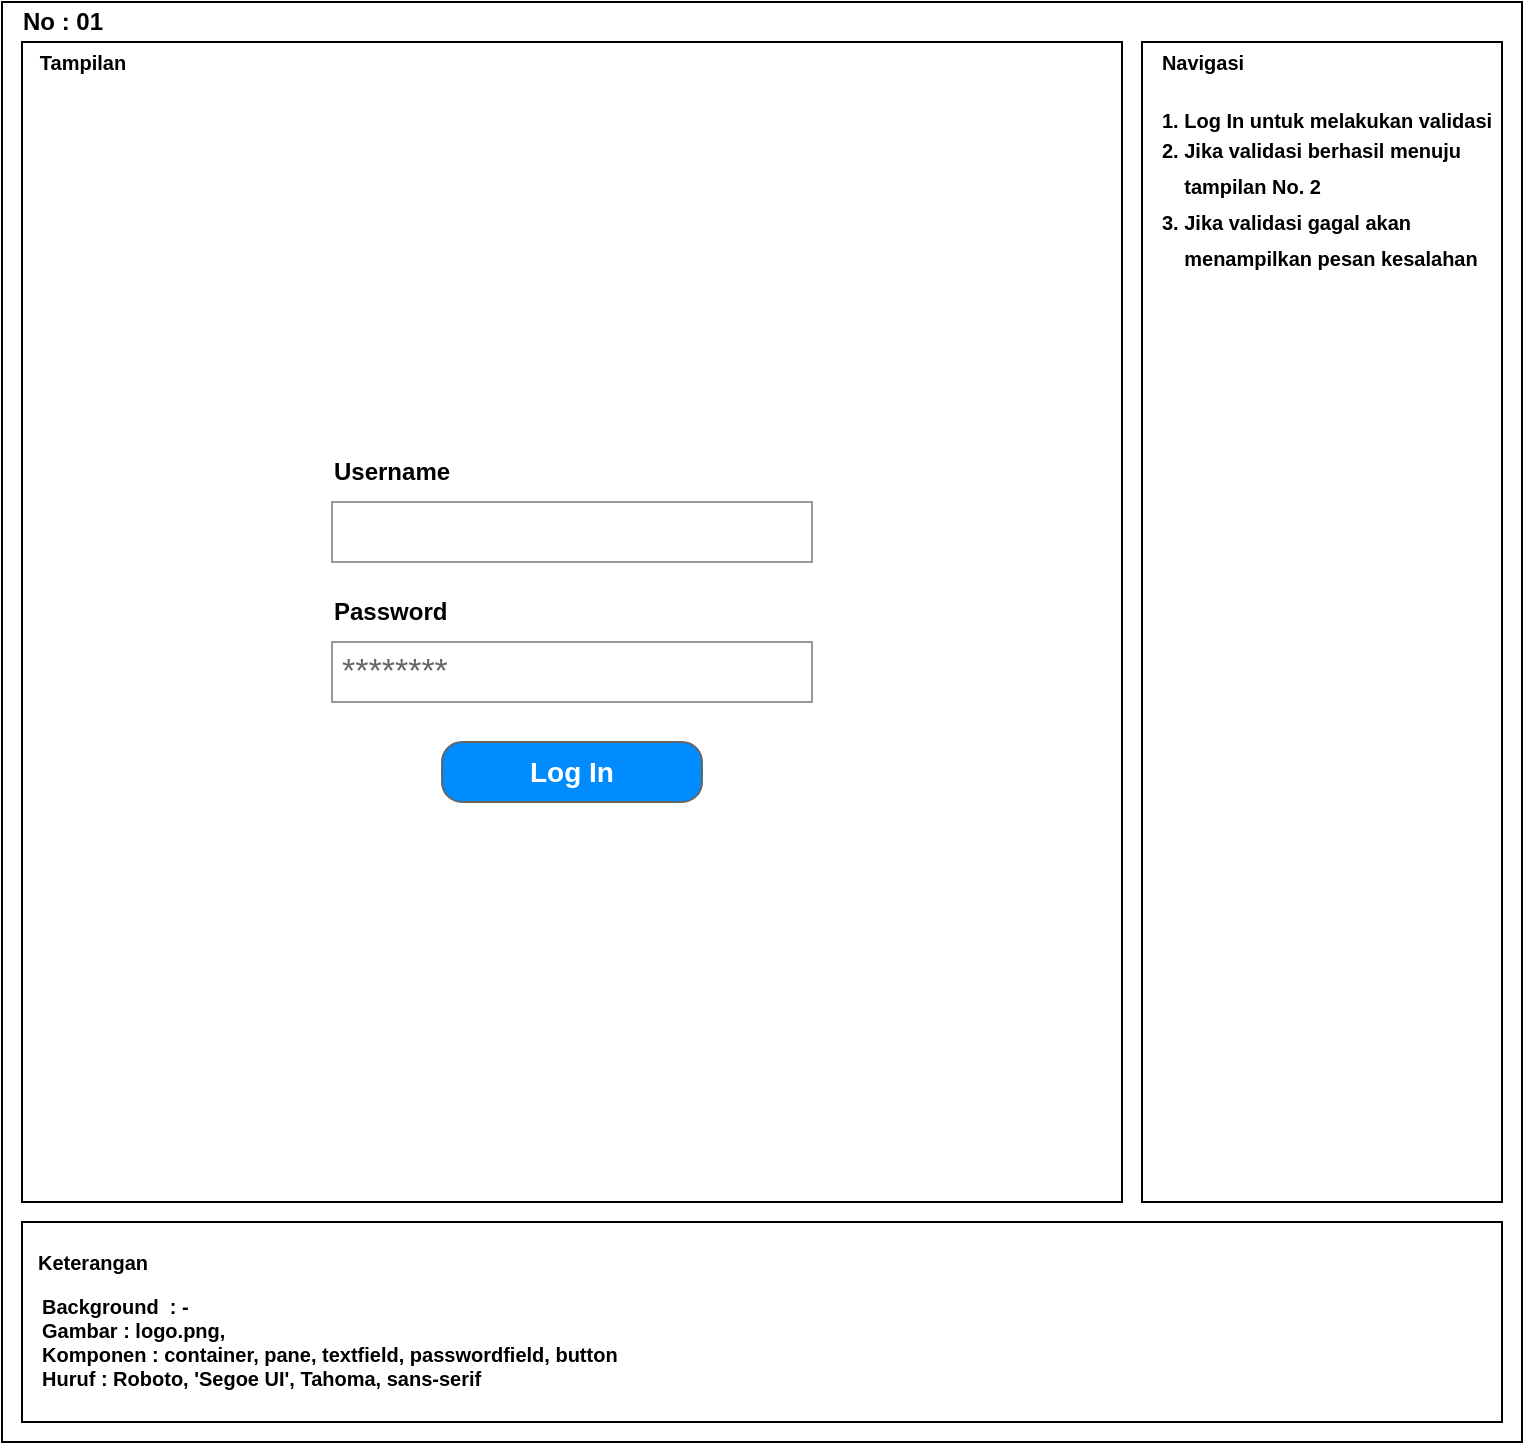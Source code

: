 <mxfile pages="7">
    <diagram id="FQdEIA1pbge0oSq_oHdH" name="Halaman-1">
        <mxGraphModel dx="222" dy="185" grid="1" gridSize="10" guides="1" tooltips="1" connect="1" arrows="1" fold="1" page="1" pageScale="1" pageWidth="827" pageHeight="1169" math="0" shadow="0">
            <root>
                <mxCell id="0"/>
                <mxCell id="1" parent="0"/>
                <mxCell id="2_w60ICpz5YLJuNdPocS-7" value="" style="rounded=0;whiteSpace=wrap;html=1;" parent="1" vertex="1">
                    <mxGeometry x="40" y="40" width="760" height="720" as="geometry"/>
                </mxCell>
                <mxCell id="2_w60ICpz5YLJuNdPocS-9" value="No : 01" style="text;html=1;resizable=0;autosize=1;align=center;verticalAlign=middle;points=[];fillColor=none;strokeColor=none;rounded=0;fontSize=12;fontStyle=1;spacing=0;" parent="1" vertex="1">
                    <mxGeometry x="40" y="40" width="60" height="20" as="geometry"/>
                </mxCell>
                <mxCell id="2_w60ICpz5YLJuNdPocS-11" value="" style="rounded=0;whiteSpace=wrap;html=1;" parent="1" vertex="1">
                    <mxGeometry x="50" y="60" width="550" height="580" as="geometry"/>
                </mxCell>
                <mxCell id="2_w60ICpz5YLJuNdPocS-13" value="" style="rounded=0;whiteSpace=wrap;html=1;" parent="1" vertex="1">
                    <mxGeometry x="610" y="60" width="180" height="580" as="geometry"/>
                </mxCell>
                <mxCell id="2_w60ICpz5YLJuNdPocS-14" value="" style="rounded=0;whiteSpace=wrap;html=1;" parent="1" vertex="1">
                    <mxGeometry x="50" y="650" width="740" height="100" as="geometry"/>
                </mxCell>
                <mxCell id="2_w60ICpz5YLJuNdPocS-15" value="Tampilan" style="text;html=1;resizable=0;autosize=1;align=center;verticalAlign=middle;points=[];fillColor=none;strokeColor=none;rounded=0;fontSize=10;fontStyle=1;spacing=0;" parent="1" vertex="1">
                    <mxGeometry x="50" y="60" width="60" height="20" as="geometry"/>
                </mxCell>
                <mxCell id="2_w60ICpz5YLJuNdPocS-16" value="Navigasi" style="text;html=1;resizable=0;autosize=1;align=center;verticalAlign=middle;points=[];fillColor=none;strokeColor=none;rounded=0;fontSize=10;fontStyle=1;spacing=0;" parent="1" vertex="1">
                    <mxGeometry x="610" y="60" width="60" height="20" as="geometry"/>
                </mxCell>
                <mxCell id="2_w60ICpz5YLJuNdPocS-17" value="Keterangan" style="text;html=1;resizable=0;autosize=1;align=center;verticalAlign=middle;points=[];fillColor=none;strokeColor=none;rounded=0;fontSize=10;fontStyle=1;spacing=0;" parent="1" vertex="1">
                    <mxGeometry x="50" y="660" width="70" height="20" as="geometry"/>
                </mxCell>
                <mxCell id="2_w60ICpz5YLJuNdPocS-18" value="********" style="strokeWidth=1;shadow=0;dashed=0;align=center;html=1;shape=mxgraph.mockup.forms.pwField;strokeColor=#999999;mainText=;align=left;fontColor=#666666;fontSize=17;spacingLeft=3;" parent="1" vertex="1">
                    <mxGeometry x="205" y="360" width="240" height="30" as="geometry"/>
                </mxCell>
                <mxCell id="2_w60ICpz5YLJuNdPocS-19" value="Password" style="text;html=1;resizable=0;autosize=1;align=left;verticalAlign=middle;points=[];fillColor=none;strokeColor=none;rounded=0;fontSize=12;fontStyle=1;spacing=1;" parent="1" vertex="1">
                    <mxGeometry x="205" y="330" width="80" height="30" as="geometry"/>
                </mxCell>
                <mxCell id="2_w60ICpz5YLJuNdPocS-20" value="" style="strokeWidth=1;shadow=0;dashed=0;align=center;html=1;shape=mxgraph.mockup.forms.pwField;strokeColor=#999999;mainText=;align=left;fontColor=#666666;fontSize=17;spacingLeft=3;" parent="1" vertex="1">
                    <mxGeometry x="205" y="290" width="240" height="30" as="geometry"/>
                </mxCell>
                <mxCell id="2_w60ICpz5YLJuNdPocS-21" value="Username" style="text;html=1;resizable=0;autosize=1;align=left;verticalAlign=middle;points=[];fillColor=none;strokeColor=none;rounded=0;fontSize=12;fontStyle=1;spacing=1;" parent="1" vertex="1">
                    <mxGeometry x="205" y="260" width="80" height="30" as="geometry"/>
                </mxCell>
                <UserObject label="&lt;font style=&quot;font-size: 14px;&quot;&gt;Log In&lt;/font&gt;" link="data:page/id,cmrFIBr2d2lJQ6qsvYRL" id="2_w60ICpz5YLJuNdPocS-22">
                    <mxCell style="strokeWidth=1;shadow=0;dashed=0;align=center;html=1;shape=mxgraph.mockup.buttons.button;strokeColor=#666666;fontColor=#ffffff;mainText=;buttonStyle=round;fontSize=17;fontStyle=1;fillColor=#008cff;whiteSpace=wrap;points=[];" parent="1" vertex="1">
                        <mxGeometry x="260" y="410" width="130" height="30" as="geometry"/>
                    </mxCell>
                </UserObject>
                <mxCell id="2_w60ICpz5YLJuNdPocS-24" value="1. Log In untuk melakukan validasi&lt;br&gt;&lt;div style=&quot;text-align: justify;&quot;&gt;&lt;span style=&quot;background-color: initial; line-height: 1.8;&quot;&gt;2. Jika validasi berhasil menuju&lt;/span&gt;&lt;/div&gt;&lt;div style=&quot;text-align: justify;&quot;&gt;&lt;span style=&quot;background-color: initial; line-height: 1.8;&quot;&gt;&amp;nbsp; &amp;nbsp; tampilan No. 2&lt;/span&gt;&lt;/div&gt;&lt;div style=&quot;text-align: justify;&quot;&gt;&lt;span style=&quot;background-color: initial; line-height: 1.8;&quot;&gt;3. Jika validasi gagal akan&lt;/span&gt;&lt;/div&gt;&lt;div style=&quot;text-align: justify;&quot;&gt;&lt;span style=&quot;background-color: initial; line-height: 1.8;&quot;&gt;&amp;nbsp; &amp;nbsp; menampilkan pesan kesalahan&lt;/span&gt;&lt;/div&gt;" style="text;html=1;resizable=0;autosize=1;align=left;verticalAlign=middle;points=[];fillColor=none;strokeColor=none;rounded=0;fontSize=10;fontStyle=1;spacing=0;" parent="1" vertex="1">
                    <mxGeometry x="620" y="90" width="180" height="90" as="geometry"/>
                </mxCell>
                <mxCell id="2_w60ICpz5YLJuNdPocS-25" value="Background&amp;nbsp;&lt;span style=&quot;&quot;&gt;&#9;&lt;/span&gt;&lt;span style=&quot;&quot;&gt;&#9;&lt;/span&gt;: -&lt;br&gt;Gambar&lt;span style=&quot;&quot;&gt;&#9;&lt;/span&gt;&lt;span style=&quot;&quot;&gt;&#9;&lt;/span&gt;&lt;span style=&quot;&quot;&gt;&#9;&lt;/span&gt;: logo.png,&lt;br&gt;Komponen&lt;span style=&quot;&quot;&gt;&#9;&lt;/span&gt;&lt;span style=&quot;&quot;&gt;&#9;&lt;/span&gt;: container, pane, textfield, passwordfield, button&lt;br&gt;Huruf&lt;span style=&quot;&quot;&gt;&#9;&lt;/span&gt;&lt;span style=&quot;&quot;&gt;&#9;&lt;/span&gt;&lt;span style=&quot;&quot;&gt;&#9;&lt;/span&gt;: Roboto, 'Segoe UI', Tahoma, sans-serif" style="text;html=1;resizable=0;autosize=1;align=left;verticalAlign=middle;points=[];fillColor=none;strokeColor=none;rounded=0;fontSize=10;fontStyle=1;spacing=0;" parent="1" vertex="1">
                    <mxGeometry x="60" y="680" width="310" height="60" as="geometry"/>
                </mxCell>
            </root>
        </mxGraphModel>
    </diagram>
    <diagram id="cmrFIBr2d2lJQ6qsvYRL" name="Halaman-2">
        <mxGraphModel dx="404" dy="336" grid="1" gridSize="10" guides="1" tooltips="1" connect="1" arrows="1" fold="1" page="1" pageScale="1" pageWidth="827" pageHeight="1169" math="0" shadow="0">
            <root>
                <mxCell id="0"/>
                <mxCell id="1" parent="0"/>
                <mxCell id="Sq5RpPRrFzozVkfkNO3E-1" value="" style="rounded=0;whiteSpace=wrap;html=1;" parent="1" vertex="1">
                    <mxGeometry x="40" y="40" width="760" height="720" as="geometry"/>
                </mxCell>
                <mxCell id="Sq5RpPRrFzozVkfkNO3E-2" value="No : 02" style="text;html=1;resizable=0;autosize=1;align=center;verticalAlign=middle;points=[];fillColor=none;strokeColor=none;rounded=0;fontSize=12;fontStyle=1;spacing=0;" parent="1" vertex="1">
                    <mxGeometry x="40" y="40" width="60" height="20" as="geometry"/>
                </mxCell>
                <mxCell id="Sq5RpPRrFzozVkfkNO3E-3" value="" style="rounded=0;whiteSpace=wrap;html=1;" parent="1" vertex="1">
                    <mxGeometry x="50" y="60" width="550" height="580" as="geometry"/>
                </mxCell>
                <mxCell id="Sq5RpPRrFzozVkfkNO3E-4" value="" style="rounded=0;whiteSpace=wrap;html=1;" parent="1" vertex="1">
                    <mxGeometry x="610" y="60" width="180" height="580" as="geometry"/>
                </mxCell>
                <mxCell id="Sq5RpPRrFzozVkfkNO3E-5" value="" style="rounded=0;whiteSpace=wrap;html=1;" parent="1" vertex="1">
                    <mxGeometry x="50" y="650" width="740" height="100" as="geometry"/>
                </mxCell>
                <mxCell id="Sq5RpPRrFzozVkfkNO3E-6" value="Tampilan" style="text;html=1;resizable=0;autosize=1;align=center;verticalAlign=middle;points=[];fillColor=none;strokeColor=none;rounded=0;fontSize=10;fontStyle=1;spacing=0;" parent="1" vertex="1">
                    <mxGeometry x="50" y="60" width="60" height="20" as="geometry"/>
                </mxCell>
                <mxCell id="Sq5RpPRrFzozVkfkNO3E-7" value="Navigasi" style="text;html=1;resizable=0;autosize=1;align=center;verticalAlign=middle;points=[];fillColor=none;strokeColor=none;rounded=0;fontSize=10;fontStyle=1;spacing=0;" parent="1" vertex="1">
                    <mxGeometry x="610" y="60" width="60" height="20" as="geometry"/>
                </mxCell>
                <mxCell id="Sq5RpPRrFzozVkfkNO3E-8" value="Keterangan" style="text;html=1;resizable=0;autosize=1;align=center;verticalAlign=middle;points=[];fillColor=none;strokeColor=none;rounded=0;fontSize=10;fontStyle=1;spacing=0;" parent="1" vertex="1">
                    <mxGeometry x="50" y="660" width="70" height="20" as="geometry"/>
                </mxCell>
                <mxCell id="Sq5RpPRrFzozVkfkNO3E-14" value="1. Data Alternatif menuju tampilan&amp;nbsp;&lt;br&gt;&amp;nbsp; &amp;nbsp; No. 03&lt;br&gt;2. Data Kriteria menuju tampilan&amp;nbsp;&lt;br&gt;&amp;nbsp; &amp;nbsp; No. 04&lt;br&gt;3. Data Indikator menuju tampilan&lt;br&gt;&amp;nbsp; &amp;nbsp; No. 05&lt;br&gt;4. Penilaian menuju tampilan No. 06&lt;br&gt;5. Profil menuju tampilan No. 07&lt;br&gt;6. Log In menuju tampilan No. 01" style="text;html=1;resizable=0;autosize=1;align=left;verticalAlign=middle;points=[];fillColor=none;strokeColor=none;rounded=0;fontSize=10;fontStyle=1;spacing=0;" parent="1" vertex="1">
                    <mxGeometry x="620" y="75" width="190" height="120" as="geometry"/>
                </mxCell>
                <mxCell id="Sq5RpPRrFzozVkfkNO3E-15" value="Background&amp;nbsp;&lt;span style=&quot;&quot;&gt;&#9;&lt;/span&gt;&lt;span style=&quot;&quot;&gt;&#9;&lt;/span&gt;: -&lt;br&gt;Gambar&lt;span style=&quot;&quot;&gt;&#9;&lt;/span&gt;&lt;span style=&quot;&quot;&gt;&#9;&lt;/span&gt;&lt;span style=&quot;&quot;&gt;&#9;&lt;/span&gt;: logo.png,&lt;br&gt;Komponen&lt;span style=&quot;&quot;&gt;&#9;&lt;/span&gt;&lt;span style=&quot;&quot;&gt;&#9;&lt;/span&gt;: container, pane, sidebar, button, carousel&lt;br&gt;Huruf&lt;span style=&quot;&quot;&gt;&#9;&lt;/span&gt;&lt;span style=&quot;&quot;&gt;&#9;&lt;/span&gt;&lt;span style=&quot;&quot;&gt;&#9;&lt;/span&gt;: Roboto, Segoe UI, Tahoma, sans-serif" style="text;html=1;resizable=0;autosize=1;align=left;verticalAlign=middle;points=[];fillColor=none;strokeColor=none;rounded=0;fontSize=10;fontStyle=1;spacing=0;" parent="1" vertex="1">
                    <mxGeometry x="60" y="680" width="280" height="60" as="geometry"/>
                </mxCell>
                <mxCell id="LYqg9MW6tGgujBpE5RUi-23" value="" style="strokeWidth=1;shadow=0;dashed=0;align=center;html=1;shape=mxgraph.mockup.forms.rrect;rSize=0;strokeColor=#999999;fillColor=#ffffff;fontFamily=Helvetica;fontSize=10;" parent="1" vertex="1">
                    <mxGeometry x="60" y="90" width="130" height="540" as="geometry"/>
                </mxCell>
                <UserObject label="&lt;font style=&quot;font-size: 15px;&quot;&gt;Dashboard&lt;/font&gt;" link="data:page/id,cmrFIBr2d2lJQ6qsvYRL" id="LYqg9MW6tGgujBpE5RUi-24">
                    <mxCell style="strokeWidth=1;shadow=0;dashed=0;align=center;html=1;shape=mxgraph.mockup.forms.rrect;rSize=0;strokeColor=#999999;fontColor=#008cff;fontSize=17;fillColor=#ffffff;resizeWidth=1;fontFamily=Helvetica;" parent="LYqg9MW6tGgujBpE5RUi-23" vertex="1">
                        <mxGeometry width="130" height="30" relative="1" as="geometry"/>
                    </mxCell>
                </UserObject>
                <UserObject label="&lt;font style=&quot;font-size: 11px;&quot;&gt;&lt;b&gt;Data Alternatif&lt;/b&gt;&lt;/font&gt;" link="data:page/id,WWyH6BB7A2BgtgtY9bRS" id="LYqg9MW6tGgujBpE5RUi-25">
                    <mxCell style="strokeWidth=1;shadow=0;dashed=0;align=center;html=1;shape=mxgraph.mockup.forms.anchor;fontSize=17;fontColor=#666666;align=left;spacingLeft=5;resizeWidth=1;fontFamily=Helvetica;" parent="LYqg9MW6tGgujBpE5RUi-23" vertex="1">
                        <mxGeometry width="130" height="20" relative="1" as="geometry">
                            <mxPoint y="30" as="offset"/>
                        </mxGeometry>
                    </mxCell>
                </UserObject>
                <UserObject label="&lt;font style=&quot;font-size: 11px;&quot;&gt;&lt;b&gt;Data Kriteria&lt;/b&gt;&lt;/font&gt;" link="data:page/id,Jo51QTcqW_L2sawEaw_u" id="LYqg9MW6tGgujBpE5RUi-26">
                    <mxCell style="strokeWidth=1;shadow=0;dashed=0;align=center;html=1;shape=mxgraph.mockup.forms.anchor;fontSize=17;fontColor=#666666;align=left;spacingLeft=5;resizeWidth=1;fontFamily=Helvetica;" parent="LYqg9MW6tGgujBpE5RUi-23" vertex="1">
                        <mxGeometry width="130" height="20" relative="1" as="geometry">
                            <mxPoint y="50" as="offset"/>
                        </mxGeometry>
                    </mxCell>
                </UserObject>
                <UserObject label="&lt;b&gt;&lt;font style=&quot;font-size: 11px;&quot;&gt;Data Indikator&lt;/font&gt;&lt;/b&gt;" link="data:page/id,5yPCfdaXYnzVXDv2_Nru" id="LYqg9MW6tGgujBpE5RUi-27">
                    <mxCell style="strokeWidth=1;shadow=0;dashed=0;align=center;html=1;shape=mxgraph.mockup.forms.rrect;rSize=0;fontSize=17;fontColor=#666666;align=left;spacingLeft=5;fillColor=#FFFFFF;strokeColor=none;resizeWidth=1;fontFamily=Helvetica;" parent="LYqg9MW6tGgujBpE5RUi-23" vertex="1">
                        <mxGeometry width="130" height="20" relative="1" as="geometry">
                            <mxPoint y="70" as="offset"/>
                        </mxGeometry>
                    </mxCell>
                </UserObject>
                <UserObject label="&lt;b&gt;&lt;font style=&quot;font-size: 11px;&quot;&gt;Penilaian&lt;/font&gt;&lt;/b&gt;" link="data:page/id,uK61wGzSlg-chLwKPRqW" id="LYqg9MW6tGgujBpE5RUi-28">
                    <mxCell style="strokeWidth=1;shadow=0;dashed=0;align=center;html=1;shape=mxgraph.mockup.forms.anchor;fontSize=17;fontColor=#666666;align=left;spacingLeft=5;resizeWidth=1;fontFamily=Helvetica;" parent="LYqg9MW6tGgujBpE5RUi-23" vertex="1">
                        <mxGeometry width="130" height="20" relative="1" as="geometry">
                            <mxPoint y="90" as="offset"/>
                        </mxGeometry>
                    </mxCell>
                </UserObject>
                <mxCell id="LYqg9MW6tGgujBpE5RUi-30" value="" style="rounded=0;whiteSpace=wrap;html=1;" parent="1" vertex="1">
                    <mxGeometry x="190" y="90" width="400" height="540" as="geometry"/>
                </mxCell>
                <mxCell id="LYqg9MW6tGgujBpE5RUi-32" value="" style="strokeWidth=1;shadow=0;dashed=0;align=center;html=1;shape=mxgraph.mockup.forms.rrect;rSize=0;strokeColor=#999999;fillColor=#ffffff;fontFamily=Helvetica;fontSize=10;" parent="1" vertex="1">
                    <mxGeometry x="530" y="90" width="60" height="80" as="geometry"/>
                </mxCell>
                <UserObject label="&lt;font style=&quot;font-size: 12px;&quot;&gt;&lt;b&gt;Akun&lt;br&gt;&lt;/b&gt;&lt;/font&gt;" link="data:page/id,Y5p5ojTrwonwF-uKFREQ" id="LYqg9MW6tGgujBpE5RUi-33">
                    <mxCell style="strokeWidth=1;shadow=0;dashed=0;align=center;html=1;shape=mxgraph.mockup.forms.rrect;rSize=0;strokeColor=#999999;fontColor=#008cff;fontSize=17;fillColor=#ffffff;resizeWidth=1;fontFamily=Helvetica;" parent="LYqg9MW6tGgujBpE5RUi-32" vertex="1">
                        <mxGeometry width="60" height="30" relative="1" as="geometry"/>
                    </mxCell>
                </UserObject>
                <UserObject label="&lt;font style=&quot;font-size: 11px;&quot;&gt;&lt;b&gt;Profil&lt;/b&gt;&lt;/font&gt;" link="data:page/id,Y5p5ojTrwonwF-uKFREQ" id="LYqg9MW6tGgujBpE5RUi-34">
                    <mxCell style="strokeWidth=1;shadow=0;dashed=0;align=center;html=1;shape=mxgraph.mockup.forms.anchor;fontSize=17;fontColor=#666666;align=left;spacingLeft=5;resizeWidth=1;fontFamily=Helvetica;" parent="LYqg9MW6tGgujBpE5RUi-32" vertex="1">
                        <mxGeometry width="60" height="20" relative="1" as="geometry">
                            <mxPoint y="30" as="offset"/>
                        </mxGeometry>
                    </mxCell>
                </UserObject>
                <mxCell id="LYqg9MW6tGgujBpE5RUi-35" value="" style="strokeWidth=1;shadow=0;dashed=0;align=center;html=1;shape=mxgraph.mockup.forms.anchor;fontSize=17;fontColor=#666666;align=left;spacingLeft=5;resizeWidth=1;fontFamily=Helvetica;" parent="LYqg9MW6tGgujBpE5RUi-32" vertex="1">
                    <mxGeometry width="60" height="20" relative="1" as="geometry">
                        <mxPoint y="50" as="offset"/>
                    </mxGeometry>
                </mxCell>
                <UserObject label="&lt;b&gt;&lt;font style=&quot;font-size: 11px;&quot;&gt;Log Out&lt;/font&gt;&lt;/b&gt;" link="data:page/id,FQdEIA1pbge0oSq_oHdH" id="LYqg9MW6tGgujBpE5RUi-36">
                    <mxCell style="strokeWidth=1;shadow=0;dashed=0;align=center;html=1;shape=mxgraph.mockup.forms.rrect;rSize=0;fontSize=17;fontColor=#666666;align=left;spacingLeft=5;fillColor=#FFFFFF;strokeColor=none;resizeWidth=1;fontFamily=Helvetica;" parent="LYqg9MW6tGgujBpE5RUi-32" vertex="1">
                        <mxGeometry width="60" height="20" relative="1" as="geometry">
                            <mxPoint y="50" as="offset"/>
                        </mxGeometry>
                    </mxCell>
                </UserObject>
                <mxCell id="LYqg9MW6tGgujBpE5RUi-38" value="&lt;span style=&quot;font-size: 12px;&quot;&gt;Statistik Data Sistem&lt;/span&gt;" style="text;html=1;resizable=0;autosize=1;align=left;verticalAlign=middle;points=[];fillColor=none;strokeColor=none;rounded=0;fontSize=10;fontStyle=1;spacing=0;" parent="1" vertex="1">
                    <mxGeometry x="200" y="180" width="140" height="20" as="geometry"/>
                </mxCell>
                <UserObject label="00 / 00" link="data:page/id,WWyH6BB7A2BgtgtY9bRS" id="LYqg9MW6tGgujBpE5RUi-39">
                    <mxCell style="strokeWidth=1;shadow=0;dashed=0;align=center;html=1;shape=mxgraph.mockup.containers.rrect;rSize=0;strokeColor=#666666;fontColor=#666666;fontSize=17;verticalAlign=top;whiteSpace=wrap;fillColor=#ffffff;spacingTop=32;fontFamily=Helvetica;" parent="1" vertex="1">
                        <mxGeometry x="200" y="210" width="100" height="60" as="geometry"/>
                    </mxCell>
                </UserObject>
                <UserObject label="&lt;b&gt;&lt;font style=&quot;font-size: 11px;&quot;&gt;Data Alternatif&lt;/font&gt;&lt;/b&gt;" link="data:page/id,WWyH6BB7A2BgtgtY9bRS" id="LYqg9MW6tGgujBpE5RUi-40">
                    <mxCell style="strokeWidth=1;shadow=0;dashed=0;align=center;html=1;shape=mxgraph.mockup.containers.rrect;rSize=0;fontSize=17;fontColor=#666666;strokeColor=#666666;align=left;spacingLeft=8;fillColor=none;resizeWidth=1;fontFamily=Helvetica;" parent="LYqg9MW6tGgujBpE5RUi-39" vertex="1">
                        <mxGeometry width="100" height="30" relative="1" as="geometry"/>
                    </mxCell>
                </UserObject>
                <UserObject label="00 / 00" link="data:page/id,5yPCfdaXYnzVXDv2_Nru" id="LYqg9MW6tGgujBpE5RUi-44">
                    <mxCell style="strokeWidth=1;shadow=0;dashed=0;align=center;html=1;shape=mxgraph.mockup.containers.rrect;rSize=0;strokeColor=#666666;fontColor=#666666;fontSize=17;verticalAlign=top;whiteSpace=wrap;fillColor=#ffffff;spacingTop=32;fontFamily=Helvetica;" parent="1" vertex="1">
                        <mxGeometry x="480" y="210" width="100" height="60" as="geometry"/>
                    </mxCell>
                </UserObject>
                <UserObject label="&lt;b&gt;&lt;font style=&quot;font-size: 11px;&quot;&gt;Data Indikator&lt;/font&gt;&lt;/b&gt;" link="data:page/id,5yPCfdaXYnzVXDv2_Nru" id="LYqg9MW6tGgujBpE5RUi-45">
                    <mxCell style="strokeWidth=1;shadow=0;dashed=0;align=center;html=1;shape=mxgraph.mockup.containers.rrect;rSize=0;fontSize=17;fontColor=#666666;strokeColor=#666666;align=left;spacingLeft=8;fillColor=none;resizeWidth=1;fontFamily=Helvetica;" parent="LYqg9MW6tGgujBpE5RUi-44" vertex="1">
                        <mxGeometry width="100" height="30" relative="1" as="geometry"/>
                    </mxCell>
                </UserObject>
                <UserObject label="00 / 00" link="data:page/id,Jo51QTcqW_L2sawEaw_u" id="LYqg9MW6tGgujBpE5RUi-46">
                    <mxCell style="strokeWidth=1;shadow=0;dashed=0;align=center;html=1;shape=mxgraph.mockup.containers.rrect;rSize=0;strokeColor=#666666;fontColor=#666666;fontSize=17;verticalAlign=top;whiteSpace=wrap;fillColor=#ffffff;spacingTop=32;fontFamily=Helvetica;" parent="1" vertex="1">
                        <mxGeometry x="340" y="210" width="100" height="60" as="geometry"/>
                    </mxCell>
                </UserObject>
                <UserObject label="&lt;b&gt;&lt;font style=&quot;font-size: 11px;&quot;&gt;Data Kriteria&lt;/font&gt;&lt;/b&gt;" link="data:page/id,Jo51QTcqW_L2sawEaw_u" id="LYqg9MW6tGgujBpE5RUi-47">
                    <mxCell style="strokeWidth=1;shadow=0;dashed=0;align=center;html=1;shape=mxgraph.mockup.containers.rrect;rSize=0;fontSize=17;fontColor=#666666;strokeColor=#666666;align=left;spacingLeft=8;fillColor=none;resizeWidth=1;fontFamily=Helvetica;" parent="LYqg9MW6tGgujBpE5RUi-46" vertex="1">
                        <mxGeometry width="100" height="30" relative="1" as="geometry"/>
                    </mxCell>
                </UserObject>
            </root>
        </mxGraphModel>
    </diagram>
    <diagram id="WWyH6BB7A2BgtgtY9bRS" name="Halaman-3">
        <mxGraphModel dx="1422" dy="804" grid="1" gridSize="10" guides="1" tooltips="1" connect="1" arrows="1" fold="1" page="1" pageScale="1" pageWidth="827" pageHeight="1169" math="0" shadow="0">
            <root>
                <mxCell id="0"/>
                <mxCell id="1" parent="0"/>
                <mxCell id="ZCyezdZy4fyiNwbj6Q7X-1" value="" style="rounded=0;whiteSpace=wrap;html=1;" vertex="1" parent="1">
                    <mxGeometry x="40" y="40" width="760" height="720" as="geometry"/>
                </mxCell>
                <mxCell id="ZCyezdZy4fyiNwbj6Q7X-2" value="No : 03" style="text;html=1;resizable=0;autosize=1;align=center;verticalAlign=middle;points=[];fillColor=none;strokeColor=none;rounded=0;fontSize=12;fontStyle=1;spacing=0;" vertex="1" parent="1">
                    <mxGeometry x="40" y="40" width="60" height="20" as="geometry"/>
                </mxCell>
                <mxCell id="ZCyezdZy4fyiNwbj6Q7X-3" value="" style="rounded=0;whiteSpace=wrap;html=1;" vertex="1" parent="1">
                    <mxGeometry x="50" y="60" width="550" height="580" as="geometry"/>
                </mxCell>
                <mxCell id="ZCyezdZy4fyiNwbj6Q7X-4" value="" style="rounded=0;whiteSpace=wrap;html=1;" vertex="1" parent="1">
                    <mxGeometry x="610" y="60" width="180" height="580" as="geometry"/>
                </mxCell>
                <mxCell id="ZCyezdZy4fyiNwbj6Q7X-5" value="" style="rounded=0;whiteSpace=wrap;html=1;" vertex="1" parent="1">
                    <mxGeometry x="50" y="650" width="740" height="100" as="geometry"/>
                </mxCell>
                <mxCell id="ZCyezdZy4fyiNwbj6Q7X-6" value="Tampilan" style="text;html=1;resizable=0;autosize=1;align=center;verticalAlign=middle;points=[];fillColor=none;strokeColor=none;rounded=0;fontSize=10;fontStyle=1;spacing=0;" vertex="1" parent="1">
                    <mxGeometry x="50" y="60" width="60" height="20" as="geometry"/>
                </mxCell>
                <mxCell id="ZCyezdZy4fyiNwbj6Q7X-7" value="Navigasi" style="text;html=1;resizable=0;autosize=1;align=center;verticalAlign=middle;points=[];fillColor=none;strokeColor=none;rounded=0;fontSize=10;fontStyle=1;spacing=0;" vertex="1" parent="1">
                    <mxGeometry x="610" y="60" width="60" height="20" as="geometry"/>
                </mxCell>
                <mxCell id="ZCyezdZy4fyiNwbj6Q7X-8" value="Keterangan" style="text;html=1;resizable=0;autosize=1;align=center;verticalAlign=middle;points=[];fillColor=none;strokeColor=none;rounded=0;fontSize=10;fontStyle=1;spacing=0;" vertex="1" parent="1">
                    <mxGeometry x="50" y="660" width="70" height="20" as="geometry"/>
                </mxCell>
                <mxCell id="ZCyezdZy4fyiNwbj6Q7X-9" value="1. Data Alternatif menuju tampilan&amp;nbsp;&lt;br&gt;&amp;nbsp; &amp;nbsp; No. 03&lt;br&gt;2. Data Kriteria menuju tampilan&amp;nbsp;&lt;br&gt;&amp;nbsp; &amp;nbsp; No. 04&lt;br&gt;3. Data Indikator menuju tampilan&lt;br&gt;&amp;nbsp; &amp;nbsp; No. 05&lt;br&gt;4. Penilaian menuju tampilan No. 06&lt;br&gt;5. Profil menuju tampilan No. 07&lt;br&gt;6. Log In menuju tampilan No. 01&lt;br&gt;7. Tambah menampilkan jendela&lt;br&gt;&amp;nbsp; &amp;nbsp; form isian dibawahnya&lt;br&gt;8. Edit menampilkan jendela form&lt;br&gt;&amp;nbsp; &amp;nbsp; editor dibawahnya&lt;br&gt;9. Simpan untuk menyimpan input&lt;br&gt;&amp;nbsp; &amp;nbsp; atau perubahan data" style="text;html=1;resizable=0;autosize=1;align=left;verticalAlign=middle;points=[];fillColor=none;strokeColor=none;rounded=0;fontSize=10;fontStyle=1;spacing=0;" vertex="1" parent="1">
                    <mxGeometry x="620" y="80" width="190" height="190" as="geometry"/>
                </mxCell>
                <mxCell id="ZCyezdZy4fyiNwbj6Q7X-10" value="Background&amp;nbsp;&lt;span style=&quot;&quot;&gt;&#9;&lt;/span&gt;&lt;span style=&quot;&quot;&gt;&#9;&lt;/span&gt;: -&lt;br&gt;Gambar&lt;span style=&quot;&quot;&gt;&#9;&lt;/span&gt;&lt;span style=&quot;&quot;&gt;&#9;&lt;/span&gt;&lt;span style=&quot;&quot;&gt;&#9;&lt;/span&gt;: logo.png,&lt;br&gt;Komponen&lt;span style=&quot;&quot;&gt;&#9;&lt;/span&gt;&lt;span style=&quot;&quot;&gt;&#9;&lt;/span&gt;: container, pane, sidebar, button, carousel&lt;br&gt;Huruf&lt;span style=&quot;&quot;&gt;&#9;&lt;/span&gt;&lt;span style=&quot;&quot;&gt;&#9;&lt;/span&gt;&lt;span style=&quot;&quot;&gt;&#9;&lt;/span&gt;: Roboto, Segoe UI, Tahoma, sans-serif" style="text;html=1;resizable=0;autosize=1;align=left;verticalAlign=middle;points=[];fillColor=none;strokeColor=none;rounded=0;fontSize=10;fontStyle=1;spacing=0;" vertex="1" parent="1">
                    <mxGeometry x="60" y="680" width="280" height="60" as="geometry"/>
                </mxCell>
                <mxCell id="ZCyezdZy4fyiNwbj6Q7X-11" value="" style="strokeWidth=1;shadow=0;dashed=0;align=center;html=1;shape=mxgraph.mockup.forms.rrect;rSize=0;strokeColor=#999999;fillColor=#ffffff;fontFamily=Helvetica;fontSize=10;" vertex="1" parent="1">
                    <mxGeometry x="60" y="90" width="130" height="540" as="geometry"/>
                </mxCell>
                <UserObject label="&lt;font style=&quot;font-size: 15px;&quot;&gt;Dashboard&lt;/font&gt;" link="data:page/id,cmrFIBr2d2lJQ6qsvYRL" id="ZCyezdZy4fyiNwbj6Q7X-12">
                    <mxCell style="strokeWidth=1;shadow=0;dashed=0;align=center;html=1;shape=mxgraph.mockup.forms.rrect;rSize=0;strokeColor=#999999;fontColor=#008cff;fontSize=17;fillColor=#ffffff;resizeWidth=1;fontFamily=Helvetica;" vertex="1" parent="ZCyezdZy4fyiNwbj6Q7X-11">
                        <mxGeometry width="130" height="30" relative="1" as="geometry"/>
                    </mxCell>
                </UserObject>
                <UserObject label="&lt;font style=&quot;font-size: 11px;&quot;&gt;&lt;b&gt;Data Alternatif&lt;/b&gt;&lt;/font&gt;" link="data:page/id,WWyH6BB7A2BgtgtY9bRS" id="ZCyezdZy4fyiNwbj6Q7X-13">
                    <mxCell style="strokeWidth=1;shadow=0;dashed=0;align=center;html=1;shape=mxgraph.mockup.forms.anchor;fontSize=17;fontColor=#666666;align=left;spacingLeft=5;resizeWidth=1;fontFamily=Helvetica;" vertex="1" parent="ZCyezdZy4fyiNwbj6Q7X-11">
                        <mxGeometry width="130" height="20" relative="1" as="geometry">
                            <mxPoint y="30" as="offset"/>
                        </mxGeometry>
                    </mxCell>
                </UserObject>
                <UserObject label="&lt;font style=&quot;font-size: 11px;&quot;&gt;&lt;b&gt;Data Kriteria&lt;/b&gt;&lt;/font&gt;" link="data:page/id,Jo51QTcqW_L2sawEaw_u" id="ZCyezdZy4fyiNwbj6Q7X-14">
                    <mxCell style="strokeWidth=1;shadow=0;dashed=0;align=center;html=1;shape=mxgraph.mockup.forms.anchor;fontSize=17;fontColor=#666666;align=left;spacingLeft=5;resizeWidth=1;fontFamily=Helvetica;" vertex="1" parent="ZCyezdZy4fyiNwbj6Q7X-11">
                        <mxGeometry width="130" height="20" relative="1" as="geometry">
                            <mxPoint y="50" as="offset"/>
                        </mxGeometry>
                    </mxCell>
                </UserObject>
                <UserObject label="&lt;b&gt;&lt;font style=&quot;font-size: 11px;&quot;&gt;Data Indikator&lt;/font&gt;&lt;/b&gt;" link="data:page/id,5yPCfdaXYnzVXDv2_Nru" id="ZCyezdZy4fyiNwbj6Q7X-15">
                    <mxCell style="strokeWidth=1;shadow=0;dashed=0;align=center;html=1;shape=mxgraph.mockup.forms.rrect;rSize=0;fontSize=17;fontColor=#666666;align=left;spacingLeft=5;fillColor=#FFFFFF;strokeColor=none;resizeWidth=1;fontFamily=Helvetica;" vertex="1" parent="ZCyezdZy4fyiNwbj6Q7X-11">
                        <mxGeometry width="130" height="20" relative="1" as="geometry">
                            <mxPoint y="70" as="offset"/>
                        </mxGeometry>
                    </mxCell>
                </UserObject>
                <UserObject label="&lt;b&gt;&lt;font style=&quot;font-size: 11px;&quot;&gt;Penilaian&lt;/font&gt;&lt;/b&gt;" link="data:page/id,uK61wGzSlg-chLwKPRqW" id="ZCyezdZy4fyiNwbj6Q7X-16">
                    <mxCell style="strokeWidth=1;shadow=0;dashed=0;align=center;html=1;shape=mxgraph.mockup.forms.anchor;fontSize=17;fontColor=#666666;align=left;spacingLeft=5;resizeWidth=1;fontFamily=Helvetica;" vertex="1" parent="ZCyezdZy4fyiNwbj6Q7X-11">
                        <mxGeometry width="130" height="20" relative="1" as="geometry">
                            <mxPoint y="90" as="offset"/>
                        </mxGeometry>
                    </mxCell>
                </UserObject>
                <mxCell id="ZCyezdZy4fyiNwbj6Q7X-17" value="" style="rounded=0;whiteSpace=wrap;html=1;" vertex="1" parent="1">
                    <mxGeometry x="190" y="90" width="400" height="540" as="geometry"/>
                </mxCell>
                <mxCell id="ZCyezdZy4fyiNwbj6Q7X-18" value="" style="strokeWidth=1;shadow=0;dashed=0;align=center;html=1;shape=mxgraph.mockup.forms.rrect;rSize=0;strokeColor=#999999;fillColor=#ffffff;fontFamily=Helvetica;fontSize=10;" vertex="1" parent="1">
                    <mxGeometry x="530" y="90" width="60" height="80" as="geometry"/>
                </mxCell>
                <UserObject label="&lt;font style=&quot;font-size: 12px;&quot;&gt;&lt;b&gt;Akun&lt;br&gt;&lt;/b&gt;&lt;/font&gt;" id="ZCyezdZy4fyiNwbj6Q7X-19">
                    <mxCell style="strokeWidth=1;shadow=0;dashed=0;align=center;html=1;shape=mxgraph.mockup.forms.rrect;rSize=0;strokeColor=#999999;fontColor=#008cff;fontSize=17;fillColor=#ffffff;resizeWidth=1;fontFamily=Helvetica;" vertex="1" parent="ZCyezdZy4fyiNwbj6Q7X-18">
                        <mxGeometry width="60" height="30" relative="1" as="geometry"/>
                    </mxCell>
                </UserObject>
                <UserObject label="&lt;font style=&quot;font-size: 11px;&quot;&gt;&lt;b&gt;Profil&lt;/b&gt;&lt;/font&gt;" link="data:page/id,Y5p5ojTrwonwF-uKFREQ" id="ZCyezdZy4fyiNwbj6Q7X-20">
                    <mxCell style="strokeWidth=1;shadow=0;dashed=0;align=center;html=1;shape=mxgraph.mockup.forms.anchor;fontSize=17;fontColor=#666666;align=left;spacingLeft=5;resizeWidth=1;fontFamily=Helvetica;" vertex="1" parent="ZCyezdZy4fyiNwbj6Q7X-18">
                        <mxGeometry width="60" height="20" relative="1" as="geometry">
                            <mxPoint y="30" as="offset"/>
                        </mxGeometry>
                    </mxCell>
                </UserObject>
                <mxCell id="ZCyezdZy4fyiNwbj6Q7X-21" value="" style="strokeWidth=1;shadow=0;dashed=0;align=center;html=1;shape=mxgraph.mockup.forms.anchor;fontSize=17;fontColor=#666666;align=left;spacingLeft=5;resizeWidth=1;fontFamily=Helvetica;" vertex="1" parent="ZCyezdZy4fyiNwbj6Q7X-18">
                    <mxGeometry width="60" height="20" relative="1" as="geometry">
                        <mxPoint y="50" as="offset"/>
                    </mxGeometry>
                </mxCell>
                <UserObject label="&lt;b&gt;&lt;font style=&quot;font-size: 11px;&quot;&gt;Log Out&lt;/font&gt;&lt;/b&gt;" link="data:page/id,FQdEIA1pbge0oSq_oHdH" id="ZCyezdZy4fyiNwbj6Q7X-22">
                    <mxCell style="strokeWidth=1;shadow=0;dashed=0;align=center;html=1;shape=mxgraph.mockup.forms.rrect;rSize=0;fontSize=17;fontColor=#666666;align=left;spacingLeft=5;fillColor=#FFFFFF;strokeColor=none;resizeWidth=1;fontFamily=Helvetica;" vertex="1" parent="ZCyezdZy4fyiNwbj6Q7X-18">
                        <mxGeometry width="60" height="20" relative="1" as="geometry">
                            <mxPoint y="50" as="offset"/>
                        </mxGeometry>
                    </mxCell>
                </UserObject>
                <mxCell id="ZCyezdZy4fyiNwbj6Q7X-23" value="&lt;span style=&quot;font-size: 12px;&quot;&gt;Pengolahan Data Alternatif&lt;/span&gt;" style="text;html=1;resizable=0;autosize=1;align=left;verticalAlign=middle;points=[];fillColor=none;strokeColor=none;rounded=0;fontSize=10;fontStyle=1;spacing=0;" vertex="1" parent="1">
                    <mxGeometry x="200" y="180" width="170" height="20" as="geometry"/>
                </mxCell>
                <mxCell id="ZCyezdZy4fyiNwbj6Q7X-30" value="" style="strokeWidth=1;shadow=0;dashed=0;align=center;html=1;shape=mxgraph.mockup.forms.rrect;rSize=0;strokeColor=#999999;fillColor=#ffffff;labelBackgroundColor=#DDEEFF;fillStyle=solid;fontFamily=Helvetica;fontSize=7;" vertex="1" parent="1">
                    <mxGeometry x="200" y="240" width="320" height="70" as="geometry"/>
                </mxCell>
                <mxCell id="ZCyezdZy4fyiNwbj6Q7X-31" value="&lt;font style=&quot;font-size: 12px;&quot;&gt;&lt;b&gt;ID | Nama | Jekel | Alamat | Telepon | Status&lt;/b&gt;&lt;/font&gt;" style="strokeWidth=1;shadow=0;dashed=0;align=center;html=1;shape=mxgraph.mockup.forms.rrect;rSize=0;strokeColor=#999999;fontColor=#008cff;fontSize=17;fillColor=#ffffff;resizeWidth=1;labelBackgroundColor=#DDEEFF;fillStyle=solid;fontFamily=Helvetica;" vertex="1" parent="ZCyezdZy4fyiNwbj6Q7X-30">
                    <mxGeometry width="320" height="30" relative="1" as="geometry"/>
                </mxCell>
                <mxCell id="ZCyezdZy4fyiNwbj6Q7X-32" value="&lt;b style=&quot;line-height: 2;&quot;&gt;Isi Tabel Data&lt;/b&gt;" style="strokeWidth=1;shadow=0;dashed=0;align=center;html=1;shape=mxgraph.mockup.forms.anchor;fontSize=17;fontColor=#666666;align=left;spacingLeft=5;resizeWidth=1;labelBackgroundColor=#DDEEFF;fillStyle=solid;fontFamily=Helvetica;fillColor=#A9C4EB;" vertex="1" parent="ZCyezdZy4fyiNwbj6Q7X-30">
                    <mxGeometry width="320" height="20" relative="1" as="geometry">
                        <mxPoint y="40" as="offset"/>
                    </mxGeometry>
                </mxCell>
                <mxCell id="ZCyezdZy4fyiNwbj6Q7X-33" value="" style="strokeWidth=1;shadow=0;dashed=0;align=center;html=1;shape=mxgraph.mockup.forms.anchor;fontSize=17;fontColor=#666666;align=left;spacingLeft=5;resizeWidth=1;labelBackgroundColor=#DDEEFF;fillStyle=solid;fontFamily=Helvetica;fillColor=#A9C4EB;" vertex="1" parent="ZCyezdZy4fyiNwbj6Q7X-30">
                    <mxGeometry width="320" height="20" relative="1" as="geometry">
                        <mxPoint y="50" as="offset"/>
                    </mxGeometry>
                </mxCell>
                <mxCell id="ZCyezdZy4fyiNwbj6Q7X-36" value="" style="strokeWidth=1;shadow=0;dashed=0;align=center;html=1;shape=mxgraph.mockup.forms.rrect;rSize=0;strokeColor=#999999;fillColor=#ffffff;labelBackgroundColor=#DDEEFF;fillStyle=solid;fontFamily=Helvetica;fontSize=7;" vertex="1" parent="1">
                    <mxGeometry x="520" y="240" width="60" height="70" as="geometry"/>
                </mxCell>
                <mxCell id="ZCyezdZy4fyiNwbj6Q7X-37" value="&lt;span style=&quot;font-size: 12px;&quot;&gt;&lt;b&gt;aksi&lt;br&gt;&lt;/b&gt;&lt;/span&gt;" style="strokeWidth=1;shadow=0;dashed=0;align=center;html=1;shape=mxgraph.mockup.forms.rrect;rSize=0;strokeColor=#999999;fontColor=#008cff;fontSize=17;fillColor=#ffffff;resizeWidth=1;labelBackgroundColor=#DDEEFF;fillStyle=solid;fontFamily=Helvetica;" vertex="1" parent="ZCyezdZy4fyiNwbj6Q7X-36">
                    <mxGeometry width="60" height="30" relative="1" as="geometry"/>
                </mxCell>
                <mxCell id="ZCyezdZy4fyiNwbj6Q7X-39" value="" style="strokeWidth=1;shadow=0;dashed=0;align=center;html=1;shape=mxgraph.mockup.forms.anchor;fontSize=17;fontColor=#666666;align=left;spacingLeft=5;resizeWidth=1;labelBackgroundColor=#DDEEFF;fillStyle=solid;fontFamily=Helvetica;fillColor=#A9C4EB;" vertex="1" parent="ZCyezdZy4fyiNwbj6Q7X-36">
                    <mxGeometry width="60" height="20" relative="1" as="geometry">
                        <mxPoint y="50" as="offset"/>
                    </mxGeometry>
                </mxCell>
                <UserObject label="&lt;font style=&quot;font-size: 12px;&quot;&gt;edit&lt;/font&gt;" id="IHdF1LwOvT_eQkbfCthS-1">
                    <mxCell style="strokeWidth=1;shadow=0;dashed=0;align=center;html=1;shape=mxgraph.mockup.buttons.button;strokeColor=#666666;fontColor=#ffffff;mainText=;buttonStyle=round;fontSize=17;fontStyle=1;fillColor=#008cff;whiteSpace=wrap;points=[];" vertex="1" parent="ZCyezdZy4fyiNwbj6Q7X-36">
                        <mxGeometry x="10" y="40" width="40" height="20" as="geometry"/>
                    </mxCell>
                </UserObject>
                <UserObject label="&lt;font style=&quot;font-size: 12px;&quot;&gt;tambah&lt;br&gt;&lt;/font&gt;" id="IHdF1LwOvT_eQkbfCthS-2">
                    <mxCell style="strokeWidth=1;shadow=0;dashed=0;align=center;html=1;shape=mxgraph.mockup.buttons.button;strokeColor=#666666;fontColor=#ffffff;mainText=;buttonStyle=round;fontSize=17;fontStyle=1;fillColor=#008cff;whiteSpace=wrap;points=[];" vertex="1" parent="1">
                        <mxGeometry x="500" y="210" width="80" height="20" as="geometry"/>
                    </mxCell>
                </UserObject>
                <mxCell id="IHdF1LwOvT_eQkbfCthS-3" value="&lt;b&gt;&lt;font style=&quot;font-size: 13px;&quot;&gt;Form Pengolah Data&lt;/font&gt;&lt;/b&gt;" style="strokeWidth=1;shadow=0;dashed=0;align=center;html=1;shape=mxgraph.mockup.containers.window;align=left;verticalAlign=top;spacingLeft=8;strokeColor2=#008cff;strokeColor3=#c4c4c4;fontColor=#666666;mainText=;fontSize=17;labelBackgroundColor=none;fillStyle=solid;fontFamily=Helvetica;fillColor=#A9C4EB;" vertex="1" parent="1">
                    <mxGeometry x="200" y="360" width="380" height="230" as="geometry"/>
                </mxCell>
                <mxCell id="IHdF1LwOvT_eQkbfCthS-4" value="Nama" style="strokeWidth=1;shadow=0;dashed=0;align=center;html=1;shape=mxgraph.mockup.forms.anchor;align=right;spacingRight=2;fontColor=#666666;labelBackgroundColor=none;fillStyle=solid;fontFamily=Helvetica;fontSize=13;fillColor=#A9C4EB;" vertex="1" parent="1">
                    <mxGeometry x="226" y="400" width="50" height="18" as="geometry"/>
                </mxCell>
                <mxCell id="IHdF1LwOvT_eQkbfCthS-5" value="" style="strokeWidth=1;shadow=0;dashed=0;align=center;html=1;shape=mxgraph.mockup.forms.rrect;fillColor=#ffffff;rSize=0;fontColor=#666666;align=left;spacingLeft=3;strokeColor=#999999;labelBackgroundColor=none;fillStyle=solid;fontFamily=Helvetica;fontSize=13;" vertex="1" parent="1">
                    <mxGeometry x="276" y="400" width="260" height="18" as="geometry"/>
                </mxCell>
                <mxCell id="IHdF1LwOvT_eQkbfCthS-15" value="Jekel" style="strokeWidth=1;shadow=0;dashed=0;align=center;html=1;shape=mxgraph.mockup.forms.anchor;align=right;spacingRight=2;fontColor=#666666;labelBackgroundColor=none;fillStyle=solid;fontFamily=Helvetica;fontSize=13;fillColor=#A9C4EB;" vertex="1" parent="1">
                    <mxGeometry x="226" y="430" width="50" height="18" as="geometry"/>
                </mxCell>
                <mxCell id="IHdF1LwOvT_eQkbfCthS-16" value="" style="strokeWidth=1;shadow=0;dashed=0;align=center;html=1;shape=mxgraph.mockup.forms.rrect;fillColor=#ffffff;rSize=0;fontColor=#666666;align=left;spacingLeft=3;strokeColor=#999999;labelBackgroundColor=none;fillStyle=solid;fontFamily=Helvetica;fontSize=13;" vertex="1" parent="1">
                    <mxGeometry x="276" y="430" width="260" height="18" as="geometry"/>
                </mxCell>
                <mxCell id="IHdF1LwOvT_eQkbfCthS-18" value="Alamat" style="strokeWidth=1;shadow=0;dashed=0;align=center;html=1;shape=mxgraph.mockup.forms.anchor;align=right;spacingRight=2;fontColor=#666666;labelBackgroundColor=none;fillStyle=solid;fontFamily=Helvetica;fontSize=13;fillColor=#A9C4EB;" vertex="1" parent="1">
                    <mxGeometry x="226" y="460" width="50" height="18" as="geometry"/>
                </mxCell>
                <mxCell id="IHdF1LwOvT_eQkbfCthS-19" value="" style="strokeWidth=1;shadow=0;dashed=0;align=center;html=1;shape=mxgraph.mockup.forms.rrect;fillColor=#ffffff;rSize=0;fontColor=#666666;align=left;spacingLeft=3;strokeColor=#999999;labelBackgroundColor=none;fillStyle=solid;fontFamily=Helvetica;fontSize=13;" vertex="1" parent="1">
                    <mxGeometry x="276" y="460" width="260" height="18" as="geometry"/>
                </mxCell>
                <mxCell id="IHdF1LwOvT_eQkbfCthS-20" value="Telepon" style="strokeWidth=1;shadow=0;dashed=0;align=center;html=1;shape=mxgraph.mockup.forms.anchor;align=right;spacingRight=2;fontColor=#666666;labelBackgroundColor=none;fillStyle=solid;fontFamily=Helvetica;fontSize=13;fillColor=#A9C4EB;" vertex="1" parent="1">
                    <mxGeometry x="226" y="490" width="50" height="18" as="geometry"/>
                </mxCell>
                <mxCell id="IHdF1LwOvT_eQkbfCthS-21" value="" style="strokeWidth=1;shadow=0;dashed=0;align=center;html=1;shape=mxgraph.mockup.forms.rrect;fillColor=#ffffff;rSize=0;fontColor=#666666;align=left;spacingLeft=3;strokeColor=#999999;labelBackgroundColor=none;fillStyle=solid;fontFamily=Helvetica;fontSize=13;" vertex="1" parent="1">
                    <mxGeometry x="276" y="490" width="260" height="18" as="geometry"/>
                </mxCell>
                <mxCell id="IHdF1LwOvT_eQkbfCthS-22" value="Status" style="strokeWidth=1;shadow=0;dashed=0;align=center;html=1;shape=mxgraph.mockup.forms.anchor;align=right;spacingRight=2;fontColor=#666666;labelBackgroundColor=none;fillStyle=solid;fontFamily=Helvetica;fontSize=13;fillColor=#A9C4EB;" vertex="1" parent="1">
                    <mxGeometry x="226" y="520" width="50" height="18" as="geometry"/>
                </mxCell>
                <mxCell id="IHdF1LwOvT_eQkbfCthS-23" value="" style="strokeWidth=1;shadow=0;dashed=0;align=center;html=1;shape=mxgraph.mockup.forms.rrect;fillColor=#ffffff;rSize=0;fontColor=#666666;align=left;spacingLeft=3;strokeColor=#999999;labelBackgroundColor=none;fillStyle=solid;fontFamily=Helvetica;fontSize=13;" vertex="1" parent="1">
                    <mxGeometry x="276" y="520" width="260" height="18" as="geometry"/>
                </mxCell>
                <UserObject label="&lt;font style=&quot;font-size: 12px;&quot;&gt;simpan&lt;br&gt;&lt;/font&gt;" id="IHdF1LwOvT_eQkbfCthS-24">
                    <mxCell style="strokeWidth=1;shadow=0;dashed=0;align=center;html=1;shape=mxgraph.mockup.buttons.button;strokeColor=#666666;fontColor=#ffffff;mainText=;buttonStyle=round;fontSize=17;fontStyle=1;fillColor=#008cff;whiteSpace=wrap;points=[];" vertex="1" parent="1">
                        <mxGeometry x="456" y="560" width="80" height="20" as="geometry"/>
                    </mxCell>
                </UserObject>
            </root>
        </mxGraphModel>
    </diagram>
    <diagram id="Jo51QTcqW_L2sawEaw_u" name="Halaman-4">
        <mxGraphModel dx="222" dy="185" grid="1" gridSize="10" guides="1" tooltips="1" connect="1" arrows="1" fold="1" page="1" pageScale="1" pageWidth="827" pageHeight="1169" math="0" shadow="0">
            <root>
                <mxCell id="0"/>
                <mxCell id="1" parent="0"/>
                <mxCell id="GWjqXPpbfAvHhIYMahCq-1" value="" style="rounded=0;whiteSpace=wrap;html=1;" parent="1" vertex="1">
                    <mxGeometry x="40" y="40" width="760" height="720" as="geometry"/>
                </mxCell>
                <mxCell id="GWjqXPpbfAvHhIYMahCq-2" value="No : 04" style="text;html=1;resizable=0;autosize=1;align=center;verticalAlign=middle;points=[];fillColor=none;strokeColor=none;rounded=0;fontSize=12;fontStyle=1;spacing=0;" parent="1" vertex="1">
                    <mxGeometry x="40" y="40" width="60" height="20" as="geometry"/>
                </mxCell>
                <mxCell id="GWjqXPpbfAvHhIYMahCq-3" value="" style="rounded=0;whiteSpace=wrap;html=1;" parent="1" vertex="1">
                    <mxGeometry x="50" y="60" width="550" height="580" as="geometry"/>
                </mxCell>
                <mxCell id="GWjqXPpbfAvHhIYMahCq-4" value="" style="rounded=0;whiteSpace=wrap;html=1;" parent="1" vertex="1">
                    <mxGeometry x="610" y="60" width="180" height="580" as="geometry"/>
                </mxCell>
                <mxCell id="GWjqXPpbfAvHhIYMahCq-5" value="" style="rounded=0;whiteSpace=wrap;html=1;" parent="1" vertex="1">
                    <mxGeometry x="50" y="650" width="740" height="100" as="geometry"/>
                </mxCell>
                <mxCell id="GWjqXPpbfAvHhIYMahCq-6" value="Tampilan" style="text;html=1;resizable=0;autosize=1;align=center;verticalAlign=middle;points=[];fillColor=none;strokeColor=none;rounded=0;fontSize=10;fontStyle=1;spacing=0;" parent="1" vertex="1">
                    <mxGeometry x="50" y="60" width="60" height="20" as="geometry"/>
                </mxCell>
                <mxCell id="GWjqXPpbfAvHhIYMahCq-7" value="Navigasi" style="text;html=1;resizable=0;autosize=1;align=center;verticalAlign=middle;points=[];fillColor=none;strokeColor=none;rounded=0;fontSize=10;fontStyle=1;spacing=0;" parent="1" vertex="1">
                    <mxGeometry x="610" y="60" width="60" height="20" as="geometry"/>
                </mxCell>
                <mxCell id="GWjqXPpbfAvHhIYMahCq-8" value="Keterangan" style="text;html=1;resizable=0;autosize=1;align=center;verticalAlign=middle;points=[];fillColor=none;strokeColor=none;rounded=0;fontSize=10;fontStyle=1;spacing=0;" parent="1" vertex="1">
                    <mxGeometry x="50" y="660" width="70" height="20" as="geometry"/>
                </mxCell>
                <mxCell id="GWjqXPpbfAvHhIYMahCq-9" value="1. Data Alternatif menuju tampilan&amp;nbsp;&lt;br&gt;&amp;nbsp; &amp;nbsp; No. 03&lt;br&gt;2. Data Kriteria menuju tampilan&amp;nbsp;&lt;br&gt;&amp;nbsp; &amp;nbsp; No. 04&lt;br&gt;3. Data Indikator menuju tampilan&lt;br&gt;&amp;nbsp; &amp;nbsp; No. 05&lt;br&gt;4. Penilaian menuju tampilan No. 06&lt;br&gt;5. Profil menuju tampilan No. 07&lt;br&gt;6. Log In menuju tampilan No. 01&lt;br&gt;7. Tambah menampilkan jendela&lt;br&gt;&amp;nbsp; &amp;nbsp; form isian dibawahnya&lt;br&gt;8. Edit menampilkan jendela form&lt;br&gt;&amp;nbsp; &amp;nbsp; editor dibawahnya&lt;br&gt;9. Simpan untuk menyimpan input&lt;br&gt;&amp;nbsp; &amp;nbsp; atau perubahan data" style="text;html=1;resizable=0;autosize=1;align=left;verticalAlign=middle;points=[];fillColor=none;strokeColor=none;rounded=0;fontSize=10;fontStyle=1;spacing=0;" parent="1" vertex="1">
                    <mxGeometry x="620" y="80" width="190" height="190" as="geometry"/>
                </mxCell>
                <mxCell id="GWjqXPpbfAvHhIYMahCq-10" value="Background&amp;nbsp;&lt;span style=&quot;&quot;&gt;&#9;&lt;/span&gt;&lt;span style=&quot;&quot;&gt;&#9;&lt;/span&gt;: -&lt;br&gt;Gambar&lt;span style=&quot;&quot;&gt;&#9;&lt;/span&gt;&lt;span style=&quot;&quot;&gt;&#9;&lt;/span&gt;&lt;span style=&quot;&quot;&gt;&#9;&lt;/span&gt;: logo.png,&lt;br&gt;Komponen&lt;span style=&quot;&quot;&gt;&#9;&lt;/span&gt;&lt;span style=&quot;&quot;&gt;&#9;&lt;/span&gt;: container, pane, sidebar, button, carousel&lt;br&gt;Huruf&lt;span style=&quot;&quot;&gt;&#9;&lt;/span&gt;&lt;span style=&quot;&quot;&gt;&#9;&lt;/span&gt;&lt;span style=&quot;&quot;&gt;&#9;&lt;/span&gt;: Roboto, Segoe UI, Tahoma, sans-serif" style="text;html=1;resizable=0;autosize=1;align=left;verticalAlign=middle;points=[];fillColor=none;strokeColor=none;rounded=0;fontSize=10;fontStyle=1;spacing=0;" parent="1" vertex="1">
                    <mxGeometry x="60" y="680" width="280" height="60" as="geometry"/>
                </mxCell>
                <mxCell id="GWjqXPpbfAvHhIYMahCq-11" value="" style="strokeWidth=1;shadow=0;dashed=0;align=center;html=1;shape=mxgraph.mockup.forms.rrect;rSize=0;strokeColor=#999999;fillColor=#ffffff;fontFamily=Helvetica;fontSize=10;" parent="1" vertex="1">
                    <mxGeometry x="60" y="90" width="130" height="540" as="geometry"/>
                </mxCell>
                <UserObject label="&lt;font style=&quot;font-size: 15px;&quot;&gt;Dashboard&lt;/font&gt;" link="data:page/id,cmrFIBr2d2lJQ6qsvYRL" id="GWjqXPpbfAvHhIYMahCq-12">
                    <mxCell style="strokeWidth=1;shadow=0;dashed=0;align=center;html=1;shape=mxgraph.mockup.forms.rrect;rSize=0;strokeColor=#999999;fontColor=#008cff;fontSize=17;fillColor=#ffffff;resizeWidth=1;fontFamily=Helvetica;" parent="GWjqXPpbfAvHhIYMahCq-11" vertex="1">
                        <mxGeometry width="130" height="30" relative="1" as="geometry"/>
                    </mxCell>
                </UserObject>
                <UserObject label="&lt;font style=&quot;font-size: 11px;&quot;&gt;&lt;b&gt;Data Alternatif&lt;/b&gt;&lt;/font&gt;" link="data:page/id,WWyH6BB7A2BgtgtY9bRS" id="GWjqXPpbfAvHhIYMahCq-13">
                    <mxCell style="strokeWidth=1;shadow=0;dashed=0;align=center;html=1;shape=mxgraph.mockup.forms.anchor;fontSize=17;fontColor=#666666;align=left;spacingLeft=5;resizeWidth=1;fontFamily=Helvetica;" parent="GWjqXPpbfAvHhIYMahCq-11" vertex="1">
                        <mxGeometry width="130" height="20" relative="1" as="geometry">
                            <mxPoint y="30" as="offset"/>
                        </mxGeometry>
                    </mxCell>
                </UserObject>
                <UserObject label="&lt;font style=&quot;font-size: 11px;&quot;&gt;&lt;b&gt;Data Kriteria&lt;/b&gt;&lt;/font&gt;" link="data:page/id,Jo51QTcqW_L2sawEaw_u" id="GWjqXPpbfAvHhIYMahCq-14">
                    <mxCell style="strokeWidth=1;shadow=0;dashed=0;align=center;html=1;shape=mxgraph.mockup.forms.anchor;fontSize=17;fontColor=#666666;align=left;spacingLeft=5;resizeWidth=1;fontFamily=Helvetica;" parent="GWjqXPpbfAvHhIYMahCq-11" vertex="1">
                        <mxGeometry width="130" height="20" relative="1" as="geometry">
                            <mxPoint y="50" as="offset"/>
                        </mxGeometry>
                    </mxCell>
                </UserObject>
                <UserObject label="&lt;b&gt;&lt;font style=&quot;font-size: 11px;&quot;&gt;Data Indikator&lt;/font&gt;&lt;/b&gt;" link="data:page/id,5yPCfdaXYnzVXDv2_Nru" id="GWjqXPpbfAvHhIYMahCq-15">
                    <mxCell style="strokeWidth=1;shadow=0;dashed=0;align=center;html=1;shape=mxgraph.mockup.forms.rrect;rSize=0;fontSize=17;fontColor=#666666;align=left;spacingLeft=5;fillColor=#FFFFFF;strokeColor=none;resizeWidth=1;fontFamily=Helvetica;" parent="GWjqXPpbfAvHhIYMahCq-11" vertex="1">
                        <mxGeometry width="130" height="20" relative="1" as="geometry">
                            <mxPoint y="70" as="offset"/>
                        </mxGeometry>
                    </mxCell>
                </UserObject>
                <UserObject label="&lt;b&gt;&lt;font style=&quot;font-size: 11px;&quot;&gt;Penilaian&lt;/font&gt;&lt;/b&gt;" link="data:page/id,uK61wGzSlg-chLwKPRqW" id="GWjqXPpbfAvHhIYMahCq-16">
                    <mxCell style="strokeWidth=1;shadow=0;dashed=0;align=center;html=1;shape=mxgraph.mockup.forms.anchor;fontSize=17;fontColor=#666666;align=left;spacingLeft=5;resizeWidth=1;fontFamily=Helvetica;" parent="GWjqXPpbfAvHhIYMahCq-11" vertex="1">
                        <mxGeometry width="130" height="20" relative="1" as="geometry">
                            <mxPoint y="90" as="offset"/>
                        </mxGeometry>
                    </mxCell>
                </UserObject>
                <mxCell id="GWjqXPpbfAvHhIYMahCq-17" value="" style="rounded=0;whiteSpace=wrap;html=1;" parent="1" vertex="1">
                    <mxGeometry x="190" y="90" width="400" height="540" as="geometry"/>
                </mxCell>
                <mxCell id="GWjqXPpbfAvHhIYMahCq-18" value="" style="strokeWidth=1;shadow=0;dashed=0;align=center;html=1;shape=mxgraph.mockup.forms.rrect;rSize=0;strokeColor=#999999;fillColor=#ffffff;fontFamily=Helvetica;fontSize=10;" parent="1" vertex="1">
                    <mxGeometry x="530" y="90" width="60" height="80" as="geometry"/>
                </mxCell>
                <UserObject label="&lt;font style=&quot;font-size: 12px;&quot;&gt;&lt;b&gt;Akun&lt;br&gt;&lt;/b&gt;&lt;/font&gt;" id="GWjqXPpbfAvHhIYMahCq-19">
                    <mxCell style="strokeWidth=1;shadow=0;dashed=0;align=center;html=1;shape=mxgraph.mockup.forms.rrect;rSize=0;strokeColor=#999999;fontColor=#008cff;fontSize=17;fillColor=#ffffff;resizeWidth=1;fontFamily=Helvetica;" parent="GWjqXPpbfAvHhIYMahCq-18" vertex="1">
                        <mxGeometry width="60" height="30" relative="1" as="geometry"/>
                    </mxCell>
                </UserObject>
                <UserObject label="&lt;font style=&quot;font-size: 11px;&quot;&gt;&lt;b&gt;Profil&lt;/b&gt;&lt;/font&gt;" link="data:page/id,Y5p5ojTrwonwF-uKFREQ" id="GWjqXPpbfAvHhIYMahCq-20">
                    <mxCell style="strokeWidth=1;shadow=0;dashed=0;align=center;html=1;shape=mxgraph.mockup.forms.anchor;fontSize=17;fontColor=#666666;align=left;spacingLeft=5;resizeWidth=1;fontFamily=Helvetica;" parent="GWjqXPpbfAvHhIYMahCq-18" vertex="1">
                        <mxGeometry width="60" height="20" relative="1" as="geometry">
                            <mxPoint y="30" as="offset"/>
                        </mxGeometry>
                    </mxCell>
                </UserObject>
                <mxCell id="GWjqXPpbfAvHhIYMahCq-21" value="" style="strokeWidth=1;shadow=0;dashed=0;align=center;html=1;shape=mxgraph.mockup.forms.anchor;fontSize=17;fontColor=#666666;align=left;spacingLeft=5;resizeWidth=1;fontFamily=Helvetica;" parent="GWjqXPpbfAvHhIYMahCq-18" vertex="1">
                    <mxGeometry width="60" height="20" relative="1" as="geometry">
                        <mxPoint y="50" as="offset"/>
                    </mxGeometry>
                </mxCell>
                <UserObject label="&lt;b&gt;&lt;font style=&quot;font-size: 11px;&quot;&gt;Log Out&lt;/font&gt;&lt;/b&gt;" link="data:page/id,FQdEIA1pbge0oSq_oHdH" id="GWjqXPpbfAvHhIYMahCq-22">
                    <mxCell style="strokeWidth=1;shadow=0;dashed=0;align=center;html=1;shape=mxgraph.mockup.forms.rrect;rSize=0;fontSize=17;fontColor=#666666;align=left;spacingLeft=5;fillColor=#FFFFFF;strokeColor=none;resizeWidth=1;fontFamily=Helvetica;" parent="GWjqXPpbfAvHhIYMahCq-18" vertex="1">
                        <mxGeometry width="60" height="20" relative="1" as="geometry">
                            <mxPoint y="50" as="offset"/>
                        </mxGeometry>
                    </mxCell>
                </UserObject>
                <mxCell id="GWjqXPpbfAvHhIYMahCq-23" value="&lt;span style=&quot;font-size: 12px;&quot;&gt;Pengolahan Data Kriteria&lt;br&gt;&lt;/span&gt;" style="text;html=1;resizable=0;autosize=1;align=left;verticalAlign=middle;points=[];fillColor=none;strokeColor=none;rounded=0;fontSize=10;fontStyle=1;spacing=0;" parent="1" vertex="1">
                    <mxGeometry x="200" y="180" width="160" height="20" as="geometry"/>
                </mxCell>
                <mxCell id="GWjqXPpbfAvHhIYMahCq-24" value="" style="strokeWidth=1;shadow=0;dashed=0;align=center;html=1;shape=mxgraph.mockup.forms.rrect;rSize=0;strokeColor=#999999;fillColor=#ffffff;labelBackgroundColor=#DDEEFF;fillStyle=solid;fontFamily=Helvetica;fontSize=7;" parent="1" vertex="1">
                    <mxGeometry x="200" y="240" width="320" height="70" as="geometry"/>
                </mxCell>
                <mxCell id="GWjqXPpbfAvHhIYMahCq-25" value="&lt;font style=&quot;font-size: 12px;&quot;&gt;&lt;b&gt;ID | Kriteria | Kategori | Bobot&lt;/b&gt;&lt;/font&gt;" style="strokeWidth=1;shadow=0;dashed=0;align=center;html=1;shape=mxgraph.mockup.forms.rrect;rSize=0;strokeColor=#999999;fontColor=#008cff;fontSize=17;fillColor=#ffffff;resizeWidth=1;labelBackgroundColor=#DDEEFF;fillStyle=solid;fontFamily=Helvetica;" parent="GWjqXPpbfAvHhIYMahCq-24" vertex="1">
                    <mxGeometry width="320" height="30" relative="1" as="geometry"/>
                </mxCell>
                <mxCell id="GWjqXPpbfAvHhIYMahCq-26" value="&lt;b style=&quot;line-height: 2;&quot;&gt;Isi Tabel Data&lt;/b&gt;" style="strokeWidth=1;shadow=0;dashed=0;align=center;html=1;shape=mxgraph.mockup.forms.anchor;fontSize=17;fontColor=#666666;align=left;spacingLeft=5;resizeWidth=1;labelBackgroundColor=#DDEEFF;fillStyle=solid;fontFamily=Helvetica;fillColor=#A9C4EB;" parent="GWjqXPpbfAvHhIYMahCq-24" vertex="1">
                    <mxGeometry width="320" height="20" relative="1" as="geometry">
                        <mxPoint y="40" as="offset"/>
                    </mxGeometry>
                </mxCell>
                <mxCell id="GWjqXPpbfAvHhIYMahCq-27" value="" style="strokeWidth=1;shadow=0;dashed=0;align=center;html=1;shape=mxgraph.mockup.forms.anchor;fontSize=17;fontColor=#666666;align=left;spacingLeft=5;resizeWidth=1;labelBackgroundColor=#DDEEFF;fillStyle=solid;fontFamily=Helvetica;fillColor=#A9C4EB;" parent="GWjqXPpbfAvHhIYMahCq-24" vertex="1">
                    <mxGeometry width="320" height="20" relative="1" as="geometry">
                        <mxPoint y="50" as="offset"/>
                    </mxGeometry>
                </mxCell>
                <mxCell id="GWjqXPpbfAvHhIYMahCq-28" value="" style="strokeWidth=1;shadow=0;dashed=0;align=center;html=1;shape=mxgraph.mockup.forms.rrect;rSize=0;strokeColor=#999999;fillColor=#ffffff;labelBackgroundColor=#DDEEFF;fillStyle=solid;fontFamily=Helvetica;fontSize=7;" parent="1" vertex="1">
                    <mxGeometry x="520" y="240" width="60" height="70" as="geometry"/>
                </mxCell>
                <mxCell id="GWjqXPpbfAvHhIYMahCq-29" value="&lt;span style=&quot;font-size: 12px;&quot;&gt;&lt;b&gt;aksi&lt;br&gt;&lt;/b&gt;&lt;/span&gt;" style="strokeWidth=1;shadow=0;dashed=0;align=center;html=1;shape=mxgraph.mockup.forms.rrect;rSize=0;strokeColor=#999999;fontColor=#008cff;fontSize=17;fillColor=#ffffff;resizeWidth=1;labelBackgroundColor=#DDEEFF;fillStyle=solid;fontFamily=Helvetica;" parent="GWjqXPpbfAvHhIYMahCq-28" vertex="1">
                    <mxGeometry width="60" height="30" relative="1" as="geometry"/>
                </mxCell>
                <mxCell id="GWjqXPpbfAvHhIYMahCq-30" value="" style="strokeWidth=1;shadow=0;dashed=0;align=center;html=1;shape=mxgraph.mockup.forms.anchor;fontSize=17;fontColor=#666666;align=left;spacingLeft=5;resizeWidth=1;labelBackgroundColor=#DDEEFF;fillStyle=solid;fontFamily=Helvetica;fillColor=#A9C4EB;" parent="GWjqXPpbfAvHhIYMahCq-28" vertex="1">
                    <mxGeometry width="60" height="20" relative="1" as="geometry">
                        <mxPoint y="50" as="offset"/>
                    </mxGeometry>
                </mxCell>
                <UserObject label="&lt;font style=&quot;font-size: 12px;&quot;&gt;edit&lt;/font&gt;" id="GWjqXPpbfAvHhIYMahCq-31">
                    <mxCell style="strokeWidth=1;shadow=0;dashed=0;align=center;html=1;shape=mxgraph.mockup.buttons.button;strokeColor=#666666;fontColor=#ffffff;mainText=;buttonStyle=round;fontSize=17;fontStyle=1;fillColor=#008cff;whiteSpace=wrap;points=[];" parent="GWjqXPpbfAvHhIYMahCq-28" vertex="1">
                        <mxGeometry x="10" y="40" width="40" height="20" as="geometry"/>
                    </mxCell>
                </UserObject>
                <UserObject label="&lt;font style=&quot;font-size: 12px;&quot;&gt;tambah&lt;br&gt;&lt;/font&gt;" id="GWjqXPpbfAvHhIYMahCq-32">
                    <mxCell style="strokeWidth=1;shadow=0;dashed=0;align=center;html=1;shape=mxgraph.mockup.buttons.button;strokeColor=#666666;fontColor=#ffffff;mainText=;buttonStyle=round;fontSize=17;fontStyle=1;fillColor=#008cff;whiteSpace=wrap;points=[];" parent="1" vertex="1">
                        <mxGeometry x="500" y="210" width="80" height="20" as="geometry"/>
                    </mxCell>
                </UserObject>
                <mxCell id="GWjqXPpbfAvHhIYMahCq-33" value="&lt;b&gt;&lt;font style=&quot;font-size: 13px;&quot;&gt;Form Pengolah Data&lt;/font&gt;&lt;/b&gt;" style="strokeWidth=1;shadow=0;dashed=0;align=center;html=1;shape=mxgraph.mockup.containers.window;align=left;verticalAlign=top;spacingLeft=8;strokeColor2=#008cff;strokeColor3=#c4c4c4;fontColor=#666666;mainText=;fontSize=17;labelBackgroundColor=none;fillStyle=solid;fontFamily=Helvetica;fillColor=#A9C4EB;" parent="1" vertex="1">
                    <mxGeometry x="200" y="360" width="380" height="230" as="geometry"/>
                </mxCell>
                <mxCell id="GWjqXPpbfAvHhIYMahCq-34" value="Kriteria" style="strokeWidth=1;shadow=0;dashed=0;align=center;html=1;shape=mxgraph.mockup.forms.anchor;align=right;spacingRight=2;fontColor=#666666;labelBackgroundColor=none;fillStyle=solid;fontFamily=Helvetica;fontSize=13;fillColor=#A9C4EB;" parent="1" vertex="1">
                    <mxGeometry x="226" y="400" width="50" height="18" as="geometry"/>
                </mxCell>
                <mxCell id="GWjqXPpbfAvHhIYMahCq-35" value="" style="strokeWidth=1;shadow=0;dashed=0;align=center;html=1;shape=mxgraph.mockup.forms.rrect;fillColor=#ffffff;rSize=0;fontColor=#666666;align=left;spacingLeft=3;strokeColor=#999999;labelBackgroundColor=none;fillStyle=solid;fontFamily=Helvetica;fontSize=13;" parent="1" vertex="1">
                    <mxGeometry x="276" y="400" width="260" height="18" as="geometry"/>
                </mxCell>
                <mxCell id="GWjqXPpbfAvHhIYMahCq-36" value="Kategori" style="strokeWidth=1;shadow=0;dashed=0;align=center;html=1;shape=mxgraph.mockup.forms.anchor;align=right;spacingRight=2;fontColor=#666666;labelBackgroundColor=none;fillStyle=solid;fontFamily=Helvetica;fontSize=13;fillColor=#A9C4EB;" parent="1" vertex="1">
                    <mxGeometry x="226" y="430" width="50" height="18" as="geometry"/>
                </mxCell>
                <mxCell id="GWjqXPpbfAvHhIYMahCq-37" value="" style="strokeWidth=1;shadow=0;dashed=0;align=center;html=1;shape=mxgraph.mockup.forms.rrect;fillColor=#ffffff;rSize=0;fontColor=#666666;align=left;spacingLeft=3;strokeColor=#999999;labelBackgroundColor=none;fillStyle=solid;fontFamily=Helvetica;fontSize=13;" parent="1" vertex="1">
                    <mxGeometry x="276" y="430" width="260" height="18" as="geometry"/>
                </mxCell>
                <mxCell id="GWjqXPpbfAvHhIYMahCq-38" value="Bobot" style="strokeWidth=1;shadow=0;dashed=0;align=center;html=1;shape=mxgraph.mockup.forms.anchor;align=right;spacingRight=2;fontColor=#666666;labelBackgroundColor=none;fillStyle=solid;fontFamily=Helvetica;fontSize=13;fillColor=#A9C4EB;" parent="1" vertex="1">
                    <mxGeometry x="226" y="460" width="50" height="18" as="geometry"/>
                </mxCell>
                <mxCell id="GWjqXPpbfAvHhIYMahCq-39" value="" style="strokeWidth=1;shadow=0;dashed=0;align=center;html=1;shape=mxgraph.mockup.forms.rrect;fillColor=#ffffff;rSize=0;fontColor=#666666;align=left;spacingLeft=3;strokeColor=#999999;labelBackgroundColor=none;fillStyle=solid;fontFamily=Helvetica;fontSize=13;" parent="1" vertex="1">
                    <mxGeometry x="276" y="460" width="260" height="18" as="geometry"/>
                </mxCell>
                <UserObject label="&lt;font style=&quot;font-size: 12px;&quot;&gt;simpan&lt;br&gt;&lt;/font&gt;" id="GWjqXPpbfAvHhIYMahCq-44">
                    <mxCell style="strokeWidth=1;shadow=0;dashed=0;align=center;html=1;shape=mxgraph.mockup.buttons.button;strokeColor=#666666;fontColor=#ffffff;mainText=;buttonStyle=round;fontSize=17;fontStyle=1;fillColor=#008cff;whiteSpace=wrap;points=[];" parent="1" vertex="1">
                        <mxGeometry x="456" y="560" width="80" height="20" as="geometry"/>
                    </mxCell>
                </UserObject>
            </root>
        </mxGraphModel>
    </diagram>
    <diagram id="5yPCfdaXYnzVXDv2_Nru" name="Halaman-5">
        <mxGraphModel dx="1422" dy="804" grid="1" gridSize="10" guides="1" tooltips="1" connect="1" arrows="1" fold="1" page="1" pageScale="1" pageWidth="827" pageHeight="1169" math="0" shadow="0">
            <root>
                <mxCell id="0"/>
                <mxCell id="1" parent="0"/>
                <mxCell id="dzJ_a2fHyZkjc75Qk3R2-41" value="" style="rounded=0;whiteSpace=wrap;html=1;" vertex="1" parent="1">
                    <mxGeometry x="50" y="50" width="760" height="720" as="geometry"/>
                </mxCell>
                <mxCell id="dzJ_a2fHyZkjc75Qk3R2-42" value="No : 05" style="text;html=1;resizable=0;autosize=1;align=center;verticalAlign=middle;points=[];fillColor=none;strokeColor=none;rounded=0;fontSize=12;fontStyle=1;spacing=0;" vertex="1" parent="1">
                    <mxGeometry x="50" y="50" width="60" height="20" as="geometry"/>
                </mxCell>
                <mxCell id="dzJ_a2fHyZkjc75Qk3R2-43" value="" style="rounded=0;whiteSpace=wrap;html=1;" vertex="1" parent="1">
                    <mxGeometry x="60" y="70" width="550" height="580" as="geometry"/>
                </mxCell>
                <mxCell id="dzJ_a2fHyZkjc75Qk3R2-44" value="" style="rounded=0;whiteSpace=wrap;html=1;" vertex="1" parent="1">
                    <mxGeometry x="620" y="70" width="180" height="580" as="geometry"/>
                </mxCell>
                <mxCell id="dzJ_a2fHyZkjc75Qk3R2-45" value="" style="rounded=0;whiteSpace=wrap;html=1;" vertex="1" parent="1">
                    <mxGeometry x="60" y="660" width="740" height="100" as="geometry"/>
                </mxCell>
                <mxCell id="dzJ_a2fHyZkjc75Qk3R2-46" value="Tampilan" style="text;html=1;resizable=0;autosize=1;align=center;verticalAlign=middle;points=[];fillColor=none;strokeColor=none;rounded=0;fontSize=10;fontStyle=1;spacing=0;" vertex="1" parent="1">
                    <mxGeometry x="60" y="70" width="60" height="20" as="geometry"/>
                </mxCell>
                <mxCell id="dzJ_a2fHyZkjc75Qk3R2-47" value="Navigasi" style="text;html=1;resizable=0;autosize=1;align=center;verticalAlign=middle;points=[];fillColor=none;strokeColor=none;rounded=0;fontSize=10;fontStyle=1;spacing=0;" vertex="1" parent="1">
                    <mxGeometry x="620" y="70" width="60" height="20" as="geometry"/>
                </mxCell>
                <mxCell id="dzJ_a2fHyZkjc75Qk3R2-48" value="Keterangan" style="text;html=1;resizable=0;autosize=1;align=center;verticalAlign=middle;points=[];fillColor=none;strokeColor=none;rounded=0;fontSize=10;fontStyle=1;spacing=0;" vertex="1" parent="1">
                    <mxGeometry x="60" y="670" width="70" height="20" as="geometry"/>
                </mxCell>
                <mxCell id="dzJ_a2fHyZkjc75Qk3R2-49" value="1. Data Alternatif menuju tampilan&amp;nbsp;&lt;br&gt;&amp;nbsp; &amp;nbsp; No. 03&lt;br&gt;2. Data Kriteria menuju tampilan&amp;nbsp;&lt;br&gt;&amp;nbsp; &amp;nbsp; No. 04&lt;br&gt;3. Data Indikator menuju tampilan&lt;br&gt;&amp;nbsp; &amp;nbsp; No. 05&lt;br&gt;4. Penilaian menuju tampilan No. 06&lt;br&gt;5. Profil menuju tampilan No. 07&lt;br&gt;6. Log In menuju tampilan No. 01&lt;br&gt;7. Tambah menampilkan jendela&lt;br&gt;&amp;nbsp; &amp;nbsp; form isian dibawahnya&lt;br&gt;8. Edit menampilkan jendela form&lt;br&gt;&amp;nbsp; &amp;nbsp; editor dibawahnya&lt;br&gt;9. Simpan untuk menyimpan input&lt;br&gt;&amp;nbsp; &amp;nbsp; atau perubahan data" style="text;html=1;resizable=0;autosize=1;align=left;verticalAlign=middle;points=[];fillColor=none;strokeColor=none;rounded=0;fontSize=10;fontStyle=1;spacing=0;" vertex="1" parent="1">
                    <mxGeometry x="630" y="90" width="190" height="190" as="geometry"/>
                </mxCell>
                <mxCell id="dzJ_a2fHyZkjc75Qk3R2-50" value="Background&amp;nbsp;&lt;span style=&quot;&quot;&gt;&#9;&lt;/span&gt;&lt;span style=&quot;&quot;&gt;&#9;&lt;/span&gt;: -&lt;br&gt;Gambar&lt;span style=&quot;&quot;&gt;&#9;&lt;/span&gt;&lt;span style=&quot;&quot;&gt;&#9;&lt;/span&gt;&lt;span style=&quot;&quot;&gt;&#9;&lt;/span&gt;: logo.png,&lt;br&gt;Komponen&lt;span style=&quot;&quot;&gt;&#9;&lt;/span&gt;&lt;span style=&quot;&quot;&gt;&#9;&lt;/span&gt;: container, pane, sidebar, button, carousel&lt;br&gt;Huruf&lt;span style=&quot;&quot;&gt;&#9;&lt;/span&gt;&lt;span style=&quot;&quot;&gt;&#9;&lt;/span&gt;&lt;span style=&quot;&quot;&gt;&#9;&lt;/span&gt;: Roboto, Segoe UI, Tahoma, sans-serif" style="text;html=1;resizable=0;autosize=1;align=left;verticalAlign=middle;points=[];fillColor=none;strokeColor=none;rounded=0;fontSize=10;fontStyle=1;spacing=0;" vertex="1" parent="1">
                    <mxGeometry x="70" y="690" width="280" height="60" as="geometry"/>
                </mxCell>
                <mxCell id="dzJ_a2fHyZkjc75Qk3R2-51" value="" style="strokeWidth=1;shadow=0;dashed=0;align=center;html=1;shape=mxgraph.mockup.forms.rrect;rSize=0;strokeColor=#999999;fillColor=#ffffff;fontFamily=Helvetica;fontSize=10;" vertex="1" parent="1">
                    <mxGeometry x="70" y="100" width="130" height="540" as="geometry"/>
                </mxCell>
                <UserObject label="&lt;font style=&quot;font-size: 15px;&quot;&gt;Dashboard&lt;/font&gt;" link="data:page/id,cmrFIBr2d2lJQ6qsvYRL" id="dzJ_a2fHyZkjc75Qk3R2-52">
                    <mxCell style="strokeWidth=1;shadow=0;dashed=0;align=center;html=1;shape=mxgraph.mockup.forms.rrect;rSize=0;strokeColor=#999999;fontColor=#008cff;fontSize=17;fillColor=#ffffff;resizeWidth=1;fontFamily=Helvetica;" vertex="1" parent="dzJ_a2fHyZkjc75Qk3R2-51">
                        <mxGeometry width="130" height="30" relative="1" as="geometry"/>
                    </mxCell>
                </UserObject>
                <UserObject label="&lt;font style=&quot;font-size: 11px;&quot;&gt;&lt;b&gt;Data Alternatif&lt;/b&gt;&lt;/font&gt;" link="data:page/id,WWyH6BB7A2BgtgtY9bRS" id="dzJ_a2fHyZkjc75Qk3R2-53">
                    <mxCell style="strokeWidth=1;shadow=0;dashed=0;align=center;html=1;shape=mxgraph.mockup.forms.anchor;fontSize=17;fontColor=#666666;align=left;spacingLeft=5;resizeWidth=1;fontFamily=Helvetica;" vertex="1" parent="dzJ_a2fHyZkjc75Qk3R2-51">
                        <mxGeometry width="130" height="20" relative="1" as="geometry">
                            <mxPoint y="30" as="offset"/>
                        </mxGeometry>
                    </mxCell>
                </UserObject>
                <UserObject label="&lt;font style=&quot;font-size: 11px;&quot;&gt;&lt;b&gt;Data Kriteria&lt;/b&gt;&lt;/font&gt;" link="data:page/id,Jo51QTcqW_L2sawEaw_u" id="dzJ_a2fHyZkjc75Qk3R2-54">
                    <mxCell style="strokeWidth=1;shadow=0;dashed=0;align=center;html=1;shape=mxgraph.mockup.forms.anchor;fontSize=17;fontColor=#666666;align=left;spacingLeft=5;resizeWidth=1;fontFamily=Helvetica;" vertex="1" parent="dzJ_a2fHyZkjc75Qk3R2-51">
                        <mxGeometry width="130" height="20" relative="1" as="geometry">
                            <mxPoint y="50" as="offset"/>
                        </mxGeometry>
                    </mxCell>
                </UserObject>
                <UserObject label="&lt;b&gt;&lt;font style=&quot;font-size: 11px;&quot;&gt;Data Indikator&lt;/font&gt;&lt;/b&gt;" link="data:page/id,5yPCfdaXYnzVXDv2_Nru" id="dzJ_a2fHyZkjc75Qk3R2-55">
                    <mxCell style="strokeWidth=1;shadow=0;dashed=0;align=center;html=1;shape=mxgraph.mockup.forms.rrect;rSize=0;fontSize=17;fontColor=#666666;align=left;spacingLeft=5;fillColor=#FFFFFF;strokeColor=none;resizeWidth=1;fontFamily=Helvetica;" vertex="1" parent="dzJ_a2fHyZkjc75Qk3R2-51">
                        <mxGeometry width="130" height="20" relative="1" as="geometry">
                            <mxPoint y="70" as="offset"/>
                        </mxGeometry>
                    </mxCell>
                </UserObject>
                <UserObject label="&lt;b&gt;&lt;font style=&quot;font-size: 11px;&quot;&gt;Penilaian&lt;/font&gt;&lt;/b&gt;" link="data:page/id,uK61wGzSlg-chLwKPRqW" id="dzJ_a2fHyZkjc75Qk3R2-56">
                    <mxCell style="strokeWidth=1;shadow=0;dashed=0;align=center;html=1;shape=mxgraph.mockup.forms.anchor;fontSize=17;fontColor=#666666;align=left;spacingLeft=5;resizeWidth=1;fontFamily=Helvetica;" vertex="1" parent="dzJ_a2fHyZkjc75Qk3R2-51">
                        <mxGeometry width="130" height="20" relative="1" as="geometry">
                            <mxPoint y="90" as="offset"/>
                        </mxGeometry>
                    </mxCell>
                </UserObject>
                <mxCell id="dzJ_a2fHyZkjc75Qk3R2-57" value="" style="rounded=0;whiteSpace=wrap;html=1;" vertex="1" parent="1">
                    <mxGeometry x="200" y="100" width="400" height="540" as="geometry"/>
                </mxCell>
                <mxCell id="dzJ_a2fHyZkjc75Qk3R2-58" value="" style="strokeWidth=1;shadow=0;dashed=0;align=center;html=1;shape=mxgraph.mockup.forms.rrect;rSize=0;strokeColor=#999999;fillColor=#ffffff;fontFamily=Helvetica;fontSize=10;" vertex="1" parent="1">
                    <mxGeometry x="540" y="100" width="60" height="80" as="geometry"/>
                </mxCell>
                <UserObject label="&lt;font style=&quot;font-size: 12px;&quot;&gt;&lt;b&gt;Akun&lt;br&gt;&lt;/b&gt;&lt;/font&gt;" id="dzJ_a2fHyZkjc75Qk3R2-59">
                    <mxCell style="strokeWidth=1;shadow=0;dashed=0;align=center;html=1;shape=mxgraph.mockup.forms.rrect;rSize=0;strokeColor=#999999;fontColor=#008cff;fontSize=17;fillColor=#ffffff;resizeWidth=1;fontFamily=Helvetica;" vertex="1" parent="dzJ_a2fHyZkjc75Qk3R2-58">
                        <mxGeometry width="60" height="30" relative="1" as="geometry"/>
                    </mxCell>
                </UserObject>
                <UserObject label="&lt;font style=&quot;font-size: 11px;&quot;&gt;&lt;b&gt;Profil&lt;/b&gt;&lt;/font&gt;" link="data:page/id,Y5p5ojTrwonwF-uKFREQ" id="dzJ_a2fHyZkjc75Qk3R2-60">
                    <mxCell style="strokeWidth=1;shadow=0;dashed=0;align=center;html=1;shape=mxgraph.mockup.forms.anchor;fontSize=17;fontColor=#666666;align=left;spacingLeft=5;resizeWidth=1;fontFamily=Helvetica;" vertex="1" parent="dzJ_a2fHyZkjc75Qk3R2-58">
                        <mxGeometry width="60" height="20" relative="1" as="geometry">
                            <mxPoint y="30" as="offset"/>
                        </mxGeometry>
                    </mxCell>
                </UserObject>
                <mxCell id="dzJ_a2fHyZkjc75Qk3R2-61" value="" style="strokeWidth=1;shadow=0;dashed=0;align=center;html=1;shape=mxgraph.mockup.forms.anchor;fontSize=17;fontColor=#666666;align=left;spacingLeft=5;resizeWidth=1;fontFamily=Helvetica;" vertex="1" parent="dzJ_a2fHyZkjc75Qk3R2-58">
                    <mxGeometry width="60" height="20" relative="1" as="geometry">
                        <mxPoint y="50" as="offset"/>
                    </mxGeometry>
                </mxCell>
                <UserObject label="&lt;b&gt;&lt;font style=&quot;font-size: 11px;&quot;&gt;Log Out&lt;/font&gt;&lt;/b&gt;" link="data:page/id,FQdEIA1pbge0oSq_oHdH" id="dzJ_a2fHyZkjc75Qk3R2-62">
                    <mxCell style="strokeWidth=1;shadow=0;dashed=0;align=center;html=1;shape=mxgraph.mockup.forms.rrect;rSize=0;fontSize=17;fontColor=#666666;align=left;spacingLeft=5;fillColor=#FFFFFF;strokeColor=none;resizeWidth=1;fontFamily=Helvetica;" vertex="1" parent="dzJ_a2fHyZkjc75Qk3R2-58">
                        <mxGeometry width="60" height="20" relative="1" as="geometry">
                            <mxPoint y="50" as="offset"/>
                        </mxGeometry>
                    </mxCell>
                </UserObject>
                <mxCell id="dzJ_a2fHyZkjc75Qk3R2-63" value="&lt;span style=&quot;font-size: 12px;&quot;&gt;Pengolahan Data Indikator&lt;br&gt;&lt;/span&gt;" style="text;html=1;resizable=0;autosize=1;align=left;verticalAlign=middle;points=[];fillColor=none;strokeColor=none;rounded=0;fontSize=10;fontStyle=1;spacing=0;" vertex="1" parent="1">
                    <mxGeometry x="210" y="190" width="170" height="20" as="geometry"/>
                </mxCell>
                <mxCell id="dzJ_a2fHyZkjc75Qk3R2-64" value="" style="strokeWidth=1;shadow=0;dashed=0;align=center;html=1;shape=mxgraph.mockup.forms.rrect;rSize=0;strokeColor=#999999;fillColor=#ffffff;labelBackgroundColor=#DDEEFF;fillStyle=solid;fontFamily=Helvetica;fontSize=7;" vertex="1" parent="1">
                    <mxGeometry x="210" y="250" width="320" height="70" as="geometry"/>
                </mxCell>
                <mxCell id="dzJ_a2fHyZkjc75Qk3R2-65" value="&lt;font style=&quot;font-size: 12px;&quot;&gt;&lt;b&gt;ID | Indikator | Nilai | Kriteria&lt;/b&gt;&lt;/font&gt;" style="strokeWidth=1;shadow=0;dashed=0;align=center;html=1;shape=mxgraph.mockup.forms.rrect;rSize=0;strokeColor=#999999;fontColor=#008cff;fontSize=17;fillColor=#ffffff;resizeWidth=1;labelBackgroundColor=#DDEEFF;fillStyle=solid;fontFamily=Helvetica;" vertex="1" parent="dzJ_a2fHyZkjc75Qk3R2-64">
                    <mxGeometry width="320" height="30" relative="1" as="geometry"/>
                </mxCell>
                <mxCell id="dzJ_a2fHyZkjc75Qk3R2-66" value="&lt;b style=&quot;line-height: 2;&quot;&gt;Isi Tabel Data&lt;/b&gt;" style="strokeWidth=1;shadow=0;dashed=0;align=center;html=1;shape=mxgraph.mockup.forms.anchor;fontSize=17;fontColor=#666666;align=left;spacingLeft=5;resizeWidth=1;labelBackgroundColor=#DDEEFF;fillStyle=solid;fontFamily=Helvetica;fillColor=#A9C4EB;" vertex="1" parent="dzJ_a2fHyZkjc75Qk3R2-64">
                    <mxGeometry width="320" height="20" relative="1" as="geometry">
                        <mxPoint y="40" as="offset"/>
                    </mxGeometry>
                </mxCell>
                <mxCell id="dzJ_a2fHyZkjc75Qk3R2-67" value="" style="strokeWidth=1;shadow=0;dashed=0;align=center;html=1;shape=mxgraph.mockup.forms.anchor;fontSize=17;fontColor=#666666;align=left;spacingLeft=5;resizeWidth=1;labelBackgroundColor=#DDEEFF;fillStyle=solid;fontFamily=Helvetica;fillColor=#A9C4EB;" vertex="1" parent="dzJ_a2fHyZkjc75Qk3R2-64">
                    <mxGeometry width="320" height="20" relative="1" as="geometry">
                        <mxPoint y="50" as="offset"/>
                    </mxGeometry>
                </mxCell>
                <mxCell id="dzJ_a2fHyZkjc75Qk3R2-68" value="" style="strokeWidth=1;shadow=0;dashed=0;align=center;html=1;shape=mxgraph.mockup.forms.rrect;rSize=0;strokeColor=#999999;fillColor=#ffffff;labelBackgroundColor=#DDEEFF;fillStyle=solid;fontFamily=Helvetica;fontSize=7;" vertex="1" parent="1">
                    <mxGeometry x="530" y="250" width="60" height="70" as="geometry"/>
                </mxCell>
                <mxCell id="dzJ_a2fHyZkjc75Qk3R2-69" value="&lt;span style=&quot;font-size: 12px;&quot;&gt;&lt;b&gt;aksi&lt;br&gt;&lt;/b&gt;&lt;/span&gt;" style="strokeWidth=1;shadow=0;dashed=0;align=center;html=1;shape=mxgraph.mockup.forms.rrect;rSize=0;strokeColor=#999999;fontColor=#008cff;fontSize=17;fillColor=#ffffff;resizeWidth=1;labelBackgroundColor=#DDEEFF;fillStyle=solid;fontFamily=Helvetica;" vertex="1" parent="dzJ_a2fHyZkjc75Qk3R2-68">
                    <mxGeometry width="60" height="30" relative="1" as="geometry"/>
                </mxCell>
                <mxCell id="dzJ_a2fHyZkjc75Qk3R2-70" value="" style="strokeWidth=1;shadow=0;dashed=0;align=center;html=1;shape=mxgraph.mockup.forms.anchor;fontSize=17;fontColor=#666666;align=left;spacingLeft=5;resizeWidth=1;labelBackgroundColor=#DDEEFF;fillStyle=solid;fontFamily=Helvetica;fillColor=#A9C4EB;" vertex="1" parent="dzJ_a2fHyZkjc75Qk3R2-68">
                    <mxGeometry width="60" height="20" relative="1" as="geometry">
                        <mxPoint y="50" as="offset"/>
                    </mxGeometry>
                </mxCell>
                <UserObject label="&lt;font style=&quot;font-size: 12px;&quot;&gt;edit&lt;/font&gt;" id="dzJ_a2fHyZkjc75Qk3R2-71">
                    <mxCell style="strokeWidth=1;shadow=0;dashed=0;align=center;html=1;shape=mxgraph.mockup.buttons.button;strokeColor=#666666;fontColor=#ffffff;mainText=;buttonStyle=round;fontSize=17;fontStyle=1;fillColor=#008cff;whiteSpace=wrap;points=[];" vertex="1" parent="dzJ_a2fHyZkjc75Qk3R2-68">
                        <mxGeometry x="10" y="40" width="40" height="20" as="geometry"/>
                    </mxCell>
                </UserObject>
                <UserObject label="&lt;font style=&quot;font-size: 12px;&quot;&gt;tambah&lt;br&gt;&lt;/font&gt;" id="dzJ_a2fHyZkjc75Qk3R2-72">
                    <mxCell style="strokeWidth=1;shadow=0;dashed=0;align=center;html=1;shape=mxgraph.mockup.buttons.button;strokeColor=#666666;fontColor=#ffffff;mainText=;buttonStyle=round;fontSize=17;fontStyle=1;fillColor=#008cff;whiteSpace=wrap;points=[];" vertex="1" parent="1">
                        <mxGeometry x="510" y="220" width="80" height="20" as="geometry"/>
                    </mxCell>
                </UserObject>
                <mxCell id="dzJ_a2fHyZkjc75Qk3R2-73" value="&lt;b&gt;&lt;font style=&quot;font-size: 13px;&quot;&gt;Form Pengolah Data&lt;/font&gt;&lt;/b&gt;" style="strokeWidth=1;shadow=0;dashed=0;align=center;html=1;shape=mxgraph.mockup.containers.window;align=left;verticalAlign=top;spacingLeft=8;strokeColor2=#008cff;strokeColor3=#c4c4c4;fontColor=#666666;mainText=;fontSize=17;labelBackgroundColor=none;fillStyle=solid;fontFamily=Helvetica;fillColor=#A9C4EB;" vertex="1" parent="1">
                    <mxGeometry x="210" y="370" width="380" height="230" as="geometry"/>
                </mxCell>
                <mxCell id="dzJ_a2fHyZkjc75Qk3R2-74" value="Indikator" style="strokeWidth=1;shadow=0;dashed=0;align=center;html=1;shape=mxgraph.mockup.forms.anchor;align=right;spacingRight=2;fontColor=#666666;labelBackgroundColor=none;fillStyle=solid;fontFamily=Helvetica;fontSize=13;fillColor=#A9C4EB;" vertex="1" parent="1">
                    <mxGeometry x="236" y="410" width="50" height="18" as="geometry"/>
                </mxCell>
                <mxCell id="dzJ_a2fHyZkjc75Qk3R2-75" value="" style="strokeWidth=1;shadow=0;dashed=0;align=center;html=1;shape=mxgraph.mockup.forms.rrect;fillColor=#ffffff;rSize=0;fontColor=#666666;align=left;spacingLeft=3;strokeColor=#999999;labelBackgroundColor=none;fillStyle=solid;fontFamily=Helvetica;fontSize=13;" vertex="1" parent="1">
                    <mxGeometry x="286" y="410" width="260" height="18" as="geometry"/>
                </mxCell>
                <mxCell id="dzJ_a2fHyZkjc75Qk3R2-76" value="Nilai" style="strokeWidth=1;shadow=0;dashed=0;align=center;html=1;shape=mxgraph.mockup.forms.anchor;align=right;spacingRight=2;fontColor=#666666;labelBackgroundColor=none;fillStyle=solid;fontFamily=Helvetica;fontSize=13;fillColor=#A9C4EB;" vertex="1" parent="1">
                    <mxGeometry x="236" y="440" width="50" height="18" as="geometry"/>
                </mxCell>
                <mxCell id="dzJ_a2fHyZkjc75Qk3R2-77" value="" style="strokeWidth=1;shadow=0;dashed=0;align=center;html=1;shape=mxgraph.mockup.forms.rrect;fillColor=#ffffff;rSize=0;fontColor=#666666;align=left;spacingLeft=3;strokeColor=#999999;labelBackgroundColor=none;fillStyle=solid;fontFamily=Helvetica;fontSize=13;" vertex="1" parent="1">
                    <mxGeometry x="286" y="440" width="260" height="18" as="geometry"/>
                </mxCell>
                <mxCell id="dzJ_a2fHyZkjc75Qk3R2-78" value="Kriteria" style="strokeWidth=1;shadow=0;dashed=0;align=center;html=1;shape=mxgraph.mockup.forms.anchor;align=right;spacingRight=2;fontColor=#666666;labelBackgroundColor=none;fillStyle=solid;fontFamily=Helvetica;fontSize=13;fillColor=#A9C4EB;" vertex="1" parent="1">
                    <mxGeometry x="236" y="470" width="50" height="18" as="geometry"/>
                </mxCell>
                <mxCell id="dzJ_a2fHyZkjc75Qk3R2-79" value="" style="strokeWidth=1;shadow=0;dashed=0;align=center;html=1;shape=mxgraph.mockup.forms.rrect;fillColor=#ffffff;rSize=0;fontColor=#666666;align=left;spacingLeft=3;strokeColor=#999999;labelBackgroundColor=none;fillStyle=solid;fontFamily=Helvetica;fontSize=13;" vertex="1" parent="1">
                    <mxGeometry x="286" y="470" width="260" height="18" as="geometry"/>
                </mxCell>
                <UserObject label="&lt;font style=&quot;font-size: 12px;&quot;&gt;simpan&lt;br&gt;&lt;/font&gt;" id="dzJ_a2fHyZkjc75Qk3R2-80">
                    <mxCell style="strokeWidth=1;shadow=0;dashed=0;align=center;html=1;shape=mxgraph.mockup.buttons.button;strokeColor=#666666;fontColor=#ffffff;mainText=;buttonStyle=round;fontSize=17;fontStyle=1;fillColor=#008cff;whiteSpace=wrap;points=[];" vertex="1" parent="1">
                        <mxGeometry x="466" y="570" width="80" height="20" as="geometry"/>
                    </mxCell>
                </UserObject>
            </root>
        </mxGraphModel>
    </diagram>
    <diagram id="uK61wGzSlg-chLwKPRqW" name="Halaman-6">
        <mxGraphModel dx="1422" dy="804" grid="1" gridSize="10" guides="1" tooltips="1" connect="1" arrows="1" fold="1" page="1" pageScale="1" pageWidth="827" pageHeight="1169" math="0" shadow="0">
            <root>
                <mxCell id="0"/>
                <mxCell id="1" parent="0"/>
                <mxCell id="3vWCCi9uSRw5SNL33dFg-1" value="" style="rounded=0;whiteSpace=wrap;html=1;" vertex="1" parent="1">
                    <mxGeometry x="40" y="40" width="760" height="720" as="geometry"/>
                </mxCell>
                <mxCell id="3vWCCi9uSRw5SNL33dFg-2" value="No : 06" style="text;html=1;resizable=0;autosize=1;align=center;verticalAlign=middle;points=[];fillColor=none;strokeColor=none;rounded=0;fontSize=12;fontStyle=1;spacing=0;" vertex="1" parent="1">
                    <mxGeometry x="40" y="40" width="60" height="20" as="geometry"/>
                </mxCell>
                <mxCell id="3vWCCi9uSRw5SNL33dFg-3" value="" style="rounded=0;whiteSpace=wrap;html=1;" vertex="1" parent="1">
                    <mxGeometry x="50" y="60" width="550" height="580" as="geometry"/>
                </mxCell>
                <mxCell id="3vWCCi9uSRw5SNL33dFg-4" value="" style="rounded=0;whiteSpace=wrap;html=1;" vertex="1" parent="1">
                    <mxGeometry x="610" y="60" width="180" height="580" as="geometry"/>
                </mxCell>
                <mxCell id="3vWCCi9uSRw5SNL33dFg-5" value="" style="rounded=0;whiteSpace=wrap;html=1;" vertex="1" parent="1">
                    <mxGeometry x="50" y="650" width="740" height="100" as="geometry"/>
                </mxCell>
                <mxCell id="3vWCCi9uSRw5SNL33dFg-6" value="Tampilan" style="text;html=1;resizable=0;autosize=1;align=center;verticalAlign=middle;points=[];fillColor=none;strokeColor=none;rounded=0;fontSize=10;fontStyle=1;spacing=0;" vertex="1" parent="1">
                    <mxGeometry x="50" y="60" width="60" height="20" as="geometry"/>
                </mxCell>
                <mxCell id="3vWCCi9uSRw5SNL33dFg-7" value="Navigasi" style="text;html=1;resizable=0;autosize=1;align=center;verticalAlign=middle;points=[];fillColor=none;strokeColor=none;rounded=0;fontSize=10;fontStyle=1;spacing=0;" vertex="1" parent="1">
                    <mxGeometry x="610" y="60" width="60" height="20" as="geometry"/>
                </mxCell>
                <mxCell id="3vWCCi9uSRw5SNL33dFg-8" value="Keterangan" style="text;html=1;resizable=0;autosize=1;align=center;verticalAlign=middle;points=[];fillColor=none;strokeColor=none;rounded=0;fontSize=10;fontStyle=1;spacing=0;" vertex="1" parent="1">
                    <mxGeometry x="50" y="660" width="70" height="20" as="geometry"/>
                </mxCell>
                <mxCell id="3vWCCi9uSRw5SNL33dFg-9" value="1. Data Alternatif menuju tampilan&amp;nbsp;&lt;br&gt;&amp;nbsp; &amp;nbsp; No. 03&lt;br&gt;2. Data Kriteria menuju tampilan&amp;nbsp;&lt;br&gt;&amp;nbsp; &amp;nbsp; No. 04&lt;br&gt;3. Data Indikator menuju tampilan&lt;br&gt;&amp;nbsp; &amp;nbsp; No. 05&lt;br&gt;4. Penilaian menuju tampilan No. 06&lt;br&gt;5. Profil menuju tampilan No. 07&lt;br&gt;6. Log In menuju tampilan No. 01&lt;br&gt;7. Proses untuk melakukan proses&lt;br&gt;&amp;nbsp; &amp;nbsp; analisa&lt;br&gt;8. Cetak untuk mencetak laporan&lt;br&gt;9. Simpan untuk menyimpan input&lt;br&gt;&amp;nbsp; &amp;nbsp; atau perubahan data" style="text;html=1;resizable=0;autosize=1;align=left;verticalAlign=middle;points=[];fillColor=none;strokeColor=none;rounded=0;fontSize=10;fontStyle=1;spacing=0;" vertex="1" parent="1">
                    <mxGeometry x="620" y="80" width="190" height="180" as="geometry"/>
                </mxCell>
                <mxCell id="3vWCCi9uSRw5SNL33dFg-10" value="Background&amp;nbsp;&lt;span style=&quot;&quot;&gt;&#9;&lt;/span&gt;&lt;span style=&quot;&quot;&gt;&#9;&lt;/span&gt;: -&lt;br&gt;Gambar&lt;span style=&quot;&quot;&gt;&#9;&lt;/span&gt;&lt;span style=&quot;&quot;&gt;&#9;&lt;/span&gt;&lt;span style=&quot;&quot;&gt;&#9;&lt;/span&gt;: logo.png,&lt;br&gt;Komponen&lt;span style=&quot;&quot;&gt;&#9;&lt;/span&gt;&lt;span style=&quot;&quot;&gt;&#9;&lt;/span&gt;: container, pane, sidebar, button, carousel&lt;br&gt;Huruf&lt;span style=&quot;&quot;&gt;&#9;&lt;/span&gt;&lt;span style=&quot;&quot;&gt;&#9;&lt;/span&gt;&lt;span style=&quot;&quot;&gt;&#9;&lt;/span&gt;: Roboto, Segoe UI, Tahoma, sans-serif" style="text;html=1;resizable=0;autosize=1;align=left;verticalAlign=middle;points=[];fillColor=none;strokeColor=none;rounded=0;fontSize=10;fontStyle=1;spacing=0;" vertex="1" parent="1">
                    <mxGeometry x="60" y="680" width="280" height="60" as="geometry"/>
                </mxCell>
                <mxCell id="3vWCCi9uSRw5SNL33dFg-11" value="" style="strokeWidth=1;shadow=0;dashed=0;align=center;html=1;shape=mxgraph.mockup.forms.rrect;rSize=0;strokeColor=#999999;fillColor=#ffffff;fontFamily=Helvetica;fontSize=10;" vertex="1" parent="1">
                    <mxGeometry x="60" y="90" width="130" height="540" as="geometry"/>
                </mxCell>
                <UserObject label="&lt;font style=&quot;font-size: 15px;&quot;&gt;Dashboard&lt;/font&gt;" link="data:page/id,cmrFIBr2d2lJQ6qsvYRL" id="3vWCCi9uSRw5SNL33dFg-12">
                    <mxCell style="strokeWidth=1;shadow=0;dashed=0;align=center;html=1;shape=mxgraph.mockup.forms.rrect;rSize=0;strokeColor=#999999;fontColor=#008cff;fontSize=17;fillColor=#ffffff;resizeWidth=1;fontFamily=Helvetica;" vertex="1" parent="3vWCCi9uSRw5SNL33dFg-11">
                        <mxGeometry width="130" height="30" relative="1" as="geometry"/>
                    </mxCell>
                </UserObject>
                <UserObject label="&lt;font style=&quot;font-size: 11px;&quot;&gt;&lt;b&gt;Data Alternatif&lt;/b&gt;&lt;/font&gt;" link="data:page/id,WWyH6BB7A2BgtgtY9bRS" id="3vWCCi9uSRw5SNL33dFg-13">
                    <mxCell style="strokeWidth=1;shadow=0;dashed=0;align=center;html=1;shape=mxgraph.mockup.forms.anchor;fontSize=17;fontColor=#666666;align=left;spacingLeft=5;resizeWidth=1;fontFamily=Helvetica;" vertex="1" parent="3vWCCi9uSRw5SNL33dFg-11">
                        <mxGeometry width="130" height="20" relative="1" as="geometry">
                            <mxPoint y="30" as="offset"/>
                        </mxGeometry>
                    </mxCell>
                </UserObject>
                <UserObject label="&lt;font style=&quot;font-size: 11px;&quot;&gt;&lt;b&gt;Data Kriteria&lt;/b&gt;&lt;/font&gt;" link="data:page/id,Jo51QTcqW_L2sawEaw_u" id="3vWCCi9uSRw5SNL33dFg-14">
                    <mxCell style="strokeWidth=1;shadow=0;dashed=0;align=center;html=1;shape=mxgraph.mockup.forms.anchor;fontSize=17;fontColor=#666666;align=left;spacingLeft=5;resizeWidth=1;fontFamily=Helvetica;" vertex="1" parent="3vWCCi9uSRw5SNL33dFg-11">
                        <mxGeometry width="130" height="20" relative="1" as="geometry">
                            <mxPoint y="50" as="offset"/>
                        </mxGeometry>
                    </mxCell>
                </UserObject>
                <UserObject label="&lt;b&gt;&lt;font style=&quot;font-size: 11px;&quot;&gt;Data Indikator&lt;/font&gt;&lt;/b&gt;" link="data:page/id,5yPCfdaXYnzVXDv2_Nru" id="3vWCCi9uSRw5SNL33dFg-15">
                    <mxCell style="strokeWidth=1;shadow=0;dashed=0;align=center;html=1;shape=mxgraph.mockup.forms.rrect;rSize=0;fontSize=17;fontColor=#666666;align=left;spacingLeft=5;fillColor=#FFFFFF;strokeColor=none;resizeWidth=1;fontFamily=Helvetica;" vertex="1" parent="3vWCCi9uSRw5SNL33dFg-11">
                        <mxGeometry width="130" height="20" relative="1" as="geometry">
                            <mxPoint y="70" as="offset"/>
                        </mxGeometry>
                    </mxCell>
                </UserObject>
                <UserObject label="&lt;b&gt;&lt;font style=&quot;font-size: 11px;&quot;&gt;Penilaian&lt;/font&gt;&lt;/b&gt;" link="data:page/id,uK61wGzSlg-chLwKPRqW" id="3vWCCi9uSRw5SNL33dFg-16">
                    <mxCell style="strokeWidth=1;shadow=0;dashed=0;align=center;html=1;shape=mxgraph.mockup.forms.anchor;fontSize=17;fontColor=#666666;align=left;spacingLeft=5;resizeWidth=1;fontFamily=Helvetica;" vertex="1" parent="3vWCCi9uSRw5SNL33dFg-11">
                        <mxGeometry width="130" height="20" relative="1" as="geometry">
                            <mxPoint y="90" as="offset"/>
                        </mxGeometry>
                    </mxCell>
                </UserObject>
                <mxCell id="3vWCCi9uSRw5SNL33dFg-17" value="" style="rounded=0;whiteSpace=wrap;html=1;" vertex="1" parent="1">
                    <mxGeometry x="190" y="90" width="400" height="540" as="geometry"/>
                </mxCell>
                <mxCell id="3vWCCi9uSRw5SNL33dFg-18" value="" style="strokeWidth=1;shadow=0;dashed=0;align=center;html=1;shape=mxgraph.mockup.forms.rrect;rSize=0;strokeColor=#999999;fillColor=#ffffff;fontFamily=Helvetica;fontSize=10;" vertex="1" parent="1">
                    <mxGeometry x="530" y="90" width="60" height="80" as="geometry"/>
                </mxCell>
                <UserObject label="&lt;font style=&quot;font-size: 12px;&quot;&gt;&lt;b&gt;Akun&lt;br&gt;&lt;/b&gt;&lt;/font&gt;" id="3vWCCi9uSRw5SNL33dFg-19">
                    <mxCell style="strokeWidth=1;shadow=0;dashed=0;align=center;html=1;shape=mxgraph.mockup.forms.rrect;rSize=0;strokeColor=#999999;fontColor=#008cff;fontSize=17;fillColor=#ffffff;resizeWidth=1;fontFamily=Helvetica;" vertex="1" parent="3vWCCi9uSRw5SNL33dFg-18">
                        <mxGeometry width="60" height="30" relative="1" as="geometry"/>
                    </mxCell>
                </UserObject>
                <UserObject label="&lt;font style=&quot;font-size: 11px;&quot;&gt;&lt;b&gt;Profil&lt;/b&gt;&lt;/font&gt;" link="data:page/id,Y5p5ojTrwonwF-uKFREQ" id="3vWCCi9uSRw5SNL33dFg-20">
                    <mxCell style="strokeWidth=1;shadow=0;dashed=0;align=center;html=1;shape=mxgraph.mockup.forms.anchor;fontSize=17;fontColor=#666666;align=left;spacingLeft=5;resizeWidth=1;fontFamily=Helvetica;" vertex="1" parent="3vWCCi9uSRw5SNL33dFg-18">
                        <mxGeometry width="60" height="20" relative="1" as="geometry">
                            <mxPoint y="30" as="offset"/>
                        </mxGeometry>
                    </mxCell>
                </UserObject>
                <mxCell id="3vWCCi9uSRw5SNL33dFg-21" value="" style="strokeWidth=1;shadow=0;dashed=0;align=center;html=1;shape=mxgraph.mockup.forms.anchor;fontSize=17;fontColor=#666666;align=left;spacingLeft=5;resizeWidth=1;fontFamily=Helvetica;" vertex="1" parent="3vWCCi9uSRw5SNL33dFg-18">
                    <mxGeometry width="60" height="20" relative="1" as="geometry">
                        <mxPoint y="50" as="offset"/>
                    </mxGeometry>
                </mxCell>
                <UserObject label="&lt;b&gt;&lt;font style=&quot;font-size: 11px;&quot;&gt;Log Out&lt;/font&gt;&lt;/b&gt;" link="data:page/id,FQdEIA1pbge0oSq_oHdH" id="3vWCCi9uSRw5SNL33dFg-22">
                    <mxCell style="strokeWidth=1;shadow=0;dashed=0;align=center;html=1;shape=mxgraph.mockup.forms.rrect;rSize=0;fontSize=17;fontColor=#666666;align=left;spacingLeft=5;fillColor=#FFFFFF;strokeColor=none;resizeWidth=1;fontFamily=Helvetica;" vertex="1" parent="3vWCCi9uSRw5SNL33dFg-18">
                        <mxGeometry width="60" height="20" relative="1" as="geometry">
                            <mxPoint y="50" as="offset"/>
                        </mxGeometry>
                    </mxCell>
                </UserObject>
                <mxCell id="3vWCCi9uSRw5SNL33dFg-23" value="&lt;span style=&quot;font-size: 12px;&quot;&gt;Penilaian Alternatif&lt;/span&gt;" style="text;html=1;resizable=0;autosize=1;align=left;verticalAlign=middle;points=[];fillColor=none;strokeColor=none;rounded=0;fontSize=10;fontStyle=1;spacing=0;" vertex="1" parent="1">
                    <mxGeometry x="200" y="180" width="130" height="20" as="geometry"/>
                </mxCell>
                <mxCell id="3vWCCi9uSRw5SNL33dFg-24" value="" style="strokeWidth=1;shadow=0;dashed=0;align=center;html=1;shape=mxgraph.mockup.forms.rrect;rSize=0;strokeColor=#999999;fillColor=#ffffff;labelBackgroundColor=#DDEEFF;fillStyle=solid;fontFamily=Helvetica;fontSize=7;" vertex="1" parent="1">
                    <mxGeometry x="200" y="240" width="380" height="70" as="geometry"/>
                </mxCell>
                <mxCell id="3vWCCi9uSRw5SNL33dFg-25" value="&lt;font style=&quot;font-size: 12px;&quot;&gt;&lt;b&gt;ID | Nama | Jekel | Alamat | Telepon | Nilai&lt;/b&gt;&lt;/font&gt;" style="strokeWidth=1;shadow=0;dashed=0;align=center;html=1;shape=mxgraph.mockup.forms.rrect;rSize=0;strokeColor=#999999;fontColor=#008cff;fontSize=17;fillColor=#ffffff;resizeWidth=1;labelBackgroundColor=#DDEEFF;fillStyle=solid;fontFamily=Helvetica;" vertex="1" parent="3vWCCi9uSRw5SNL33dFg-24">
                    <mxGeometry width="380" height="30" relative="1" as="geometry"/>
                </mxCell>
                <mxCell id="3vWCCi9uSRw5SNL33dFg-26" value="&lt;b style=&quot;line-height: 2;&quot;&gt;Isi Tabel Data&lt;/b&gt;" style="strokeWidth=1;shadow=0;dashed=0;align=center;html=1;shape=mxgraph.mockup.forms.anchor;fontSize=17;fontColor=#666666;align=left;spacingLeft=5;resizeWidth=1;labelBackgroundColor=#DDEEFF;fillStyle=solid;fontFamily=Helvetica;fillColor=#A9C4EB;" vertex="1" parent="3vWCCi9uSRw5SNL33dFg-24">
                    <mxGeometry width="380" height="20" relative="1" as="geometry">
                        <mxPoint y="40" as="offset"/>
                    </mxGeometry>
                </mxCell>
                <mxCell id="3vWCCi9uSRw5SNL33dFg-27" value="" style="strokeWidth=1;shadow=0;dashed=0;align=center;html=1;shape=mxgraph.mockup.forms.anchor;fontSize=17;fontColor=#666666;align=left;spacingLeft=5;resizeWidth=1;labelBackgroundColor=#DDEEFF;fillStyle=solid;fontFamily=Helvetica;fillColor=#A9C4EB;" vertex="1" parent="3vWCCi9uSRw5SNL33dFg-24">
                    <mxGeometry width="380" height="20" relative="1" as="geometry">
                        <mxPoint y="50" as="offset"/>
                    </mxGeometry>
                </mxCell>
                <mxCell id="3vWCCi9uSRw5SNL33dFg-33" value="&lt;b&gt;&lt;font style=&quot;font-size: 13px;&quot;&gt;Form Pengolah Data&lt;/font&gt;&lt;/b&gt;" style="strokeWidth=1;shadow=0;dashed=0;align=center;html=1;shape=mxgraph.mockup.containers.window;align=left;verticalAlign=top;spacingLeft=8;strokeColor2=#008cff;strokeColor3=#c4c4c4;fontColor=#666666;mainText=;fontSize=17;labelBackgroundColor=none;fillStyle=solid;fontFamily=Helvetica;fillColor=#A9C4EB;" vertex="1" parent="1">
                    <mxGeometry x="200" y="360" width="380" height="230" as="geometry"/>
                </mxCell>
                <mxCell id="3vWCCi9uSRw5SNL33dFg-34" value="Kriteria" style="strokeWidth=1;shadow=0;dashed=0;align=center;html=1;shape=mxgraph.mockup.forms.anchor;align=right;spacingRight=2;fontColor=#666666;labelBackgroundColor=none;fillStyle=solid;fontFamily=Helvetica;fontSize=13;fillColor=#A9C4EB;" vertex="1" parent="1">
                    <mxGeometry x="226" y="400" width="50" height="18" as="geometry"/>
                </mxCell>
                <mxCell id="3vWCCi9uSRw5SNL33dFg-35" value="" style="strokeWidth=1;shadow=0;dashed=0;align=center;html=1;shape=mxgraph.mockup.forms.rrect;fillColor=#ffffff;rSize=0;fontColor=#666666;align=left;spacingLeft=3;strokeColor=#999999;labelBackgroundColor=none;fillStyle=solid;fontFamily=Helvetica;fontSize=13;" vertex="1" parent="1">
                    <mxGeometry x="276" y="400" width="260" height="18" as="geometry"/>
                </mxCell>
                <mxCell id="3vWCCi9uSRw5SNL33dFg-36" value="Indikator" style="strokeWidth=1;shadow=0;dashed=0;align=center;html=1;shape=mxgraph.mockup.forms.anchor;align=right;spacingRight=2;fontColor=#666666;labelBackgroundColor=none;fillStyle=solid;fontFamily=Helvetica;fontSize=13;fillColor=#A9C4EB;" vertex="1" parent="1">
                    <mxGeometry x="226" y="430" width="50" height="18" as="geometry"/>
                </mxCell>
                <mxCell id="3vWCCi9uSRw5SNL33dFg-37" value="" style="strokeWidth=1;shadow=0;dashed=0;align=center;html=1;shape=mxgraph.mockup.forms.rrect;fillColor=#ffffff;rSize=0;fontColor=#666666;align=left;spacingLeft=3;strokeColor=#999999;labelBackgroundColor=none;fillStyle=solid;fontFamily=Helvetica;fontSize=13;" vertex="1" parent="1">
                    <mxGeometry x="276" y="430" width="260" height="18" as="geometry"/>
                </mxCell>
                <mxCell id="3vWCCi9uSRw5SNL33dFg-38" value="Nilai" style="strokeWidth=1;shadow=0;dashed=0;align=center;html=1;shape=mxgraph.mockup.forms.anchor;align=right;spacingRight=2;fontColor=#666666;labelBackgroundColor=none;fillStyle=solid;fontFamily=Helvetica;fontSize=13;fillColor=#A9C4EB;" vertex="1" parent="1">
                    <mxGeometry x="226" y="460" width="50" height="18" as="geometry"/>
                </mxCell>
                <mxCell id="3vWCCi9uSRw5SNL33dFg-39" value="" style="strokeWidth=1;shadow=0;dashed=0;align=center;html=1;shape=mxgraph.mockup.forms.rrect;fillColor=#ffffff;rSize=0;fontColor=#666666;align=left;spacingLeft=3;strokeColor=#999999;labelBackgroundColor=none;fillStyle=solid;fontFamily=Helvetica;fontSize=13;" vertex="1" parent="1">
                    <mxGeometry x="276" y="460" width="260" height="18" as="geometry"/>
                </mxCell>
                <UserObject label="&lt;font style=&quot;font-size: 12px;&quot;&gt;simpan&lt;br&gt;&lt;/font&gt;" id="3vWCCi9uSRw5SNL33dFg-44">
                    <mxCell style="strokeWidth=1;shadow=0;dashed=0;align=center;html=1;shape=mxgraph.mockup.buttons.button;strokeColor=#666666;fontColor=#ffffff;mainText=;buttonStyle=round;fontSize=17;fontStyle=1;fillColor=#008cff;whiteSpace=wrap;points=[];" vertex="1" parent="1">
                        <mxGeometry x="456" y="560" width="80" height="20" as="geometry"/>
                    </mxCell>
                </UserObject>
                <UserObject label="&lt;font style=&quot;font-size: 12px;&quot;&gt;proses&lt;br&gt;&lt;/font&gt;" id="gNlJAg4yK3ddPDw9DeEa-1">
                    <mxCell style="strokeWidth=1;shadow=0;dashed=0;align=center;html=1;shape=mxgraph.mockup.buttons.button;strokeColor=#666666;fontColor=#ffffff;mainText=;buttonStyle=round;fontSize=17;fontStyle=1;fillColor=#008cff;whiteSpace=wrap;points=[];" vertex="1" parent="1">
                        <mxGeometry x="414" y="210" width="80" height="20" as="geometry"/>
                    </mxCell>
                </UserObject>
                <UserObject label="&lt;font style=&quot;font-size: 12px;&quot;&gt;cetak&lt;br&gt;&lt;/font&gt;" id="MfwC3xNOYQschCca4IqQ-1">
                    <mxCell style="strokeWidth=1;shadow=0;dashed=0;align=center;html=1;shape=mxgraph.mockup.buttons.button;strokeColor=#666666;fontColor=#ffffff;mainText=;buttonStyle=round;fontSize=17;fontStyle=1;fillColor=#008cff;whiteSpace=wrap;points=[];" vertex="1" parent="1">
                        <mxGeometry x="500" y="210" width="80" height="20" as="geometry"/>
                    </mxCell>
                </UserObject>
            </root>
        </mxGraphModel>
    </diagram>
    <diagram id="Y5p5ojTrwonwF-uKFREQ" name="Halaman-7">
        <mxGraphModel dx="1422" dy="804" grid="1" gridSize="10" guides="1" tooltips="1" connect="1" arrows="1" fold="1" page="1" pageScale="1" pageWidth="827" pageHeight="1169" math="0" shadow="0">
            <root>
                <mxCell id="0"/>
                <mxCell id="1" parent="0"/>
                <mxCell id="WRmo4sOPsG5_RFn0_G5Z-1" value="" style="rounded=0;whiteSpace=wrap;html=1;" vertex="1" parent="1">
                    <mxGeometry x="40" y="40" width="760" height="720" as="geometry"/>
                </mxCell>
                <mxCell id="WRmo4sOPsG5_RFn0_G5Z-2" value="No : 07" style="text;html=1;resizable=0;autosize=1;align=center;verticalAlign=middle;points=[];fillColor=none;strokeColor=none;rounded=0;fontSize=12;fontStyle=1;spacing=0;" vertex="1" parent="1">
                    <mxGeometry x="40" y="40" width="60" height="20" as="geometry"/>
                </mxCell>
                <mxCell id="WRmo4sOPsG5_RFn0_G5Z-3" value="" style="rounded=0;whiteSpace=wrap;html=1;" vertex="1" parent="1">
                    <mxGeometry x="50" y="60" width="550" height="580" as="geometry"/>
                </mxCell>
                <mxCell id="WRmo4sOPsG5_RFn0_G5Z-4" value="" style="rounded=0;whiteSpace=wrap;html=1;" vertex="1" parent="1">
                    <mxGeometry x="610" y="60" width="180" height="580" as="geometry"/>
                </mxCell>
                <mxCell id="WRmo4sOPsG5_RFn0_G5Z-5" value="" style="rounded=0;whiteSpace=wrap;html=1;" vertex="1" parent="1">
                    <mxGeometry x="50" y="650" width="740" height="100" as="geometry"/>
                </mxCell>
                <mxCell id="WRmo4sOPsG5_RFn0_G5Z-6" value="Tampilan" style="text;html=1;resizable=0;autosize=1;align=center;verticalAlign=middle;points=[];fillColor=none;strokeColor=none;rounded=0;fontSize=10;fontStyle=1;spacing=0;" vertex="1" parent="1">
                    <mxGeometry x="50" y="60" width="60" height="20" as="geometry"/>
                </mxCell>
                <mxCell id="WRmo4sOPsG5_RFn0_G5Z-7" value="Navigasi" style="text;html=1;resizable=0;autosize=1;align=center;verticalAlign=middle;points=[];fillColor=none;strokeColor=none;rounded=0;fontSize=10;fontStyle=1;spacing=0;" vertex="1" parent="1">
                    <mxGeometry x="610" y="60" width="60" height="20" as="geometry"/>
                </mxCell>
                <mxCell id="WRmo4sOPsG5_RFn0_G5Z-8" value="Keterangan" style="text;html=1;resizable=0;autosize=1;align=center;verticalAlign=middle;points=[];fillColor=none;strokeColor=none;rounded=0;fontSize=10;fontStyle=1;spacing=0;" vertex="1" parent="1">
                    <mxGeometry x="50" y="660" width="70" height="20" as="geometry"/>
                </mxCell>
                <mxCell id="WRmo4sOPsG5_RFn0_G5Z-9" value="1. Data Alternatif menuju tampilan&amp;nbsp;&lt;br&gt;&amp;nbsp; &amp;nbsp; No. 03&lt;br&gt;2. Data Kriteria menuju tampilan&amp;nbsp;&lt;br&gt;&amp;nbsp; &amp;nbsp; No. 04&lt;br&gt;3. Data Indikator menuju tampilan&lt;br&gt;&amp;nbsp; &amp;nbsp; No. 05&lt;br&gt;4. Penilaian menuju tampilan No. 06&lt;br&gt;5. Profil menuju tampilan No. 07&lt;br&gt;6. Log In menuju tampilan No. 01&lt;br&gt;7. Simpan untuk menyimpan input&lt;br&gt;&amp;nbsp; &amp;nbsp; atau perubahan data" style="text;html=1;resizable=0;autosize=1;align=left;verticalAlign=middle;points=[];fillColor=none;strokeColor=none;rounded=0;fontSize=10;fontStyle=1;spacing=0;" vertex="1" parent="1">
                    <mxGeometry x="620" y="82" width="190" height="140" as="geometry"/>
                </mxCell>
                <mxCell id="WRmo4sOPsG5_RFn0_G5Z-10" value="Background&amp;nbsp;&lt;span style=&quot;&quot;&gt;&#9;&lt;/span&gt;&lt;span style=&quot;&quot;&gt;&#9;&lt;/span&gt;: -&lt;br&gt;Gambar&lt;span style=&quot;&quot;&gt;&#9;&lt;/span&gt;&lt;span style=&quot;&quot;&gt;&#9;&lt;/span&gt;&lt;span style=&quot;&quot;&gt;&#9;&lt;/span&gt;: logo.png,&lt;br&gt;Komponen&lt;span style=&quot;&quot;&gt;&#9;&lt;/span&gt;&lt;span style=&quot;&quot;&gt;&#9;&lt;/span&gt;: container, pane, sidebar, button, carousel&lt;br&gt;Huruf&lt;span style=&quot;&quot;&gt;&#9;&lt;/span&gt;&lt;span style=&quot;&quot;&gt;&#9;&lt;/span&gt;&lt;span style=&quot;&quot;&gt;&#9;&lt;/span&gt;: Roboto, Segoe UI, Tahoma, sans-serif" style="text;html=1;resizable=0;autosize=1;align=left;verticalAlign=middle;points=[];fillColor=none;strokeColor=none;rounded=0;fontSize=10;fontStyle=1;spacing=0;" vertex="1" parent="1">
                    <mxGeometry x="60" y="680" width="280" height="60" as="geometry"/>
                </mxCell>
                <mxCell id="WRmo4sOPsG5_RFn0_G5Z-11" value="" style="strokeWidth=1;shadow=0;dashed=0;align=center;html=1;shape=mxgraph.mockup.forms.rrect;rSize=0;strokeColor=#999999;fillColor=#ffffff;fontFamily=Helvetica;fontSize=10;" vertex="1" parent="1">
                    <mxGeometry x="60" y="90" width="130" height="540" as="geometry"/>
                </mxCell>
                <UserObject label="&lt;font style=&quot;font-size: 15px;&quot;&gt;Dashboard&lt;/font&gt;" link="data:page/id,cmrFIBr2d2lJQ6qsvYRL" id="WRmo4sOPsG5_RFn0_G5Z-12">
                    <mxCell style="strokeWidth=1;shadow=0;dashed=0;align=center;html=1;shape=mxgraph.mockup.forms.rrect;rSize=0;strokeColor=#999999;fontColor=#008cff;fontSize=17;fillColor=#ffffff;resizeWidth=1;fontFamily=Helvetica;" vertex="1" parent="WRmo4sOPsG5_RFn0_G5Z-11">
                        <mxGeometry width="130" height="30" relative="1" as="geometry"/>
                    </mxCell>
                </UserObject>
                <UserObject label="&lt;font style=&quot;font-size: 11px;&quot;&gt;&lt;b&gt;Data Alternatif&lt;/b&gt;&lt;/font&gt;" link="data:page/id,WWyH6BB7A2BgtgtY9bRS" id="WRmo4sOPsG5_RFn0_G5Z-13">
                    <mxCell style="strokeWidth=1;shadow=0;dashed=0;align=center;html=1;shape=mxgraph.mockup.forms.anchor;fontSize=17;fontColor=#666666;align=left;spacingLeft=5;resizeWidth=1;fontFamily=Helvetica;" vertex="1" parent="WRmo4sOPsG5_RFn0_G5Z-11">
                        <mxGeometry width="130" height="20" relative="1" as="geometry">
                            <mxPoint y="30" as="offset"/>
                        </mxGeometry>
                    </mxCell>
                </UserObject>
                <UserObject label="&lt;font style=&quot;font-size: 11px;&quot;&gt;&lt;b&gt;Data Kriteria&lt;/b&gt;&lt;/font&gt;" link="data:page/id,Jo51QTcqW_L2sawEaw_u" id="WRmo4sOPsG5_RFn0_G5Z-14">
                    <mxCell style="strokeWidth=1;shadow=0;dashed=0;align=center;html=1;shape=mxgraph.mockup.forms.anchor;fontSize=17;fontColor=#666666;align=left;spacingLeft=5;resizeWidth=1;fontFamily=Helvetica;" vertex="1" parent="WRmo4sOPsG5_RFn0_G5Z-11">
                        <mxGeometry width="130" height="20" relative="1" as="geometry">
                            <mxPoint y="50" as="offset"/>
                        </mxGeometry>
                    </mxCell>
                </UserObject>
                <UserObject label="&lt;b&gt;&lt;font style=&quot;font-size: 11px;&quot;&gt;Data Indikator&lt;/font&gt;&lt;/b&gt;" link="data:page/id,5yPCfdaXYnzVXDv2_Nru" id="WRmo4sOPsG5_RFn0_G5Z-15">
                    <mxCell style="strokeWidth=1;shadow=0;dashed=0;align=center;html=1;shape=mxgraph.mockup.forms.rrect;rSize=0;fontSize=17;fontColor=#666666;align=left;spacingLeft=5;fillColor=#FFFFFF;strokeColor=none;resizeWidth=1;fontFamily=Helvetica;" vertex="1" parent="WRmo4sOPsG5_RFn0_G5Z-11">
                        <mxGeometry width="130" height="20" relative="1" as="geometry">
                            <mxPoint y="70" as="offset"/>
                        </mxGeometry>
                    </mxCell>
                </UserObject>
                <UserObject label="&lt;b&gt;&lt;font style=&quot;font-size: 11px;&quot;&gt;Penilaian&lt;/font&gt;&lt;/b&gt;" link="data:page/id,uK61wGzSlg-chLwKPRqW" id="WRmo4sOPsG5_RFn0_G5Z-16">
                    <mxCell style="strokeWidth=1;shadow=0;dashed=0;align=center;html=1;shape=mxgraph.mockup.forms.anchor;fontSize=17;fontColor=#666666;align=left;spacingLeft=5;resizeWidth=1;fontFamily=Helvetica;" vertex="1" parent="WRmo4sOPsG5_RFn0_G5Z-11">
                        <mxGeometry width="130" height="20" relative="1" as="geometry">
                            <mxPoint y="90" as="offset"/>
                        </mxGeometry>
                    </mxCell>
                </UserObject>
                <mxCell id="WRmo4sOPsG5_RFn0_G5Z-17" value="" style="rounded=0;whiteSpace=wrap;html=1;" vertex="1" parent="1">
                    <mxGeometry x="190" y="90" width="400" height="540" as="geometry"/>
                </mxCell>
                <mxCell id="WRmo4sOPsG5_RFn0_G5Z-18" value="" style="strokeWidth=1;shadow=0;dashed=0;align=center;html=1;shape=mxgraph.mockup.forms.rrect;rSize=0;strokeColor=#999999;fillColor=#ffffff;fontFamily=Helvetica;fontSize=10;" vertex="1" parent="1">
                    <mxGeometry x="530" y="90" width="60" height="80" as="geometry"/>
                </mxCell>
                <UserObject label="&lt;font style=&quot;font-size: 12px;&quot;&gt;&lt;b&gt;Akun&lt;br&gt;&lt;/b&gt;&lt;/font&gt;" id="WRmo4sOPsG5_RFn0_G5Z-19">
                    <mxCell style="strokeWidth=1;shadow=0;dashed=0;align=center;html=1;shape=mxgraph.mockup.forms.rrect;rSize=0;strokeColor=#999999;fontColor=#008cff;fontSize=17;fillColor=#ffffff;resizeWidth=1;fontFamily=Helvetica;" vertex="1" parent="WRmo4sOPsG5_RFn0_G5Z-18">
                        <mxGeometry width="60" height="30" relative="1" as="geometry"/>
                    </mxCell>
                </UserObject>
                <UserObject label="&lt;font style=&quot;font-size: 11px;&quot;&gt;&lt;b&gt;Profil&lt;/b&gt;&lt;/font&gt;" link="data:page/id,Y5p5ojTrwonwF-uKFREQ" id="WRmo4sOPsG5_RFn0_G5Z-20">
                    <mxCell style="strokeWidth=1;shadow=0;dashed=0;align=center;html=1;shape=mxgraph.mockup.forms.anchor;fontSize=17;fontColor=#666666;align=left;spacingLeft=5;resizeWidth=1;fontFamily=Helvetica;" vertex="1" parent="WRmo4sOPsG5_RFn0_G5Z-18">
                        <mxGeometry width="60" height="20" relative="1" as="geometry">
                            <mxPoint y="30" as="offset"/>
                        </mxGeometry>
                    </mxCell>
                </UserObject>
                <mxCell id="WRmo4sOPsG5_RFn0_G5Z-21" value="" style="strokeWidth=1;shadow=0;dashed=0;align=center;html=1;shape=mxgraph.mockup.forms.anchor;fontSize=17;fontColor=#666666;align=left;spacingLeft=5;resizeWidth=1;fontFamily=Helvetica;" vertex="1" parent="WRmo4sOPsG5_RFn0_G5Z-18">
                    <mxGeometry width="60" height="20" relative="1" as="geometry">
                        <mxPoint y="50" as="offset"/>
                    </mxGeometry>
                </mxCell>
                <UserObject label="&lt;b&gt;&lt;font style=&quot;font-size: 11px;&quot;&gt;Log Out&lt;/font&gt;&lt;/b&gt;" link="data:page/id,FQdEIA1pbge0oSq_oHdH" id="WRmo4sOPsG5_RFn0_G5Z-22">
                    <mxCell style="strokeWidth=1;shadow=0;dashed=0;align=center;html=1;shape=mxgraph.mockup.forms.rrect;rSize=0;fontSize=17;fontColor=#666666;align=left;spacingLeft=5;fillColor=#FFFFFF;strokeColor=none;resizeWidth=1;fontFamily=Helvetica;" vertex="1" parent="WRmo4sOPsG5_RFn0_G5Z-18">
                        <mxGeometry width="60" height="20" relative="1" as="geometry">
                            <mxPoint y="50" as="offset"/>
                        </mxGeometry>
                    </mxCell>
                </UserObject>
                <mxCell id="WRmo4sOPsG5_RFn0_G5Z-23" value="&lt;span style=&quot;font-size: 12px;&quot;&gt;Profil Akun&lt;/span&gt;" style="text;html=1;resizable=0;autosize=1;align=left;verticalAlign=middle;points=[];fillColor=none;strokeColor=none;rounded=0;fontSize=10;fontStyle=1;spacing=0;" vertex="1" parent="1">
                    <mxGeometry x="200" y="180" width="80" height="20" as="geometry"/>
                </mxCell>
                <mxCell id="WRmo4sOPsG5_RFn0_G5Z-29" value="Nama" style="strokeWidth=1;shadow=0;dashed=0;align=center;html=1;shape=mxgraph.mockup.forms.anchor;align=right;spacingRight=2;fontColor=#666666;labelBackgroundColor=none;fillStyle=solid;fontFamily=Helvetica;fontSize=13;fillColor=#A9C4EB;" vertex="1" parent="1">
                    <mxGeometry x="235" y="222" width="50" height="18" as="geometry"/>
                </mxCell>
                <mxCell id="WRmo4sOPsG5_RFn0_G5Z-30" value="" style="strokeWidth=1;shadow=0;dashed=0;align=center;html=1;shape=mxgraph.mockup.forms.rrect;fillColor=#ffffff;rSize=0;fontColor=#666666;align=left;spacingLeft=3;strokeColor=#999999;labelBackgroundColor=none;fillStyle=solid;fontFamily=Helvetica;fontSize=13;" vertex="1" parent="1">
                    <mxGeometry x="285" y="222" width="260" height="18" as="geometry"/>
                </mxCell>
                <mxCell id="WRmo4sOPsG5_RFn0_G5Z-31" value="Username" style="strokeWidth=1;shadow=0;dashed=0;align=center;html=1;shape=mxgraph.mockup.forms.anchor;align=right;spacingRight=2;fontColor=#666666;labelBackgroundColor=none;fillStyle=solid;fontFamily=Helvetica;fontSize=13;fillColor=#A9C4EB;" vertex="1" parent="1">
                    <mxGeometry x="235" y="252" width="50" height="18" as="geometry"/>
                </mxCell>
                <mxCell id="WRmo4sOPsG5_RFn0_G5Z-32" value="" style="strokeWidth=1;shadow=0;dashed=0;align=center;html=1;shape=mxgraph.mockup.forms.rrect;fillColor=#ffffff;rSize=0;fontColor=#666666;align=left;spacingLeft=3;strokeColor=#999999;labelBackgroundColor=none;fillStyle=solid;fontFamily=Helvetica;fontSize=13;" vertex="1" parent="1">
                    <mxGeometry x="285" y="252" width="260" height="18" as="geometry"/>
                </mxCell>
                <mxCell id="WRmo4sOPsG5_RFn0_G5Z-33" value="Password" style="strokeWidth=1;shadow=0;dashed=0;align=center;html=1;shape=mxgraph.mockup.forms.anchor;align=right;spacingRight=2;fontColor=#666666;labelBackgroundColor=none;fillStyle=solid;fontFamily=Helvetica;fontSize=13;fillColor=#A9C4EB;" vertex="1" parent="1">
                    <mxGeometry x="235" y="282" width="50" height="18" as="geometry"/>
                </mxCell>
                <mxCell id="WRmo4sOPsG5_RFn0_G5Z-34" value="" style="strokeWidth=1;shadow=0;dashed=0;align=center;html=1;shape=mxgraph.mockup.forms.rrect;fillColor=#ffffff;rSize=0;fontColor=#666666;align=left;spacingLeft=3;strokeColor=#999999;labelBackgroundColor=none;fillStyle=solid;fontFamily=Helvetica;fontSize=13;" vertex="1" parent="1">
                    <mxGeometry x="285" y="282" width="260" height="18" as="geometry"/>
                </mxCell>
                <UserObject label="&lt;font style=&quot;font-size: 12px;&quot;&gt;simpan&lt;br&gt;&lt;/font&gt;" id="WRmo4sOPsG5_RFn0_G5Z-35">
                    <mxCell style="strokeWidth=1;shadow=0;dashed=0;align=center;html=1;shape=mxgraph.mockup.buttons.button;strokeColor=#666666;fontColor=#ffffff;mainText=;buttonStyle=round;fontSize=17;fontStyle=1;fillColor=#008cff;whiteSpace=wrap;points=[];" vertex="1" parent="1">
                        <mxGeometry x="465" y="310" width="80" height="20" as="geometry"/>
                    </mxCell>
                </UserObject>
            </root>
        </mxGraphModel>
    </diagram>
</mxfile>